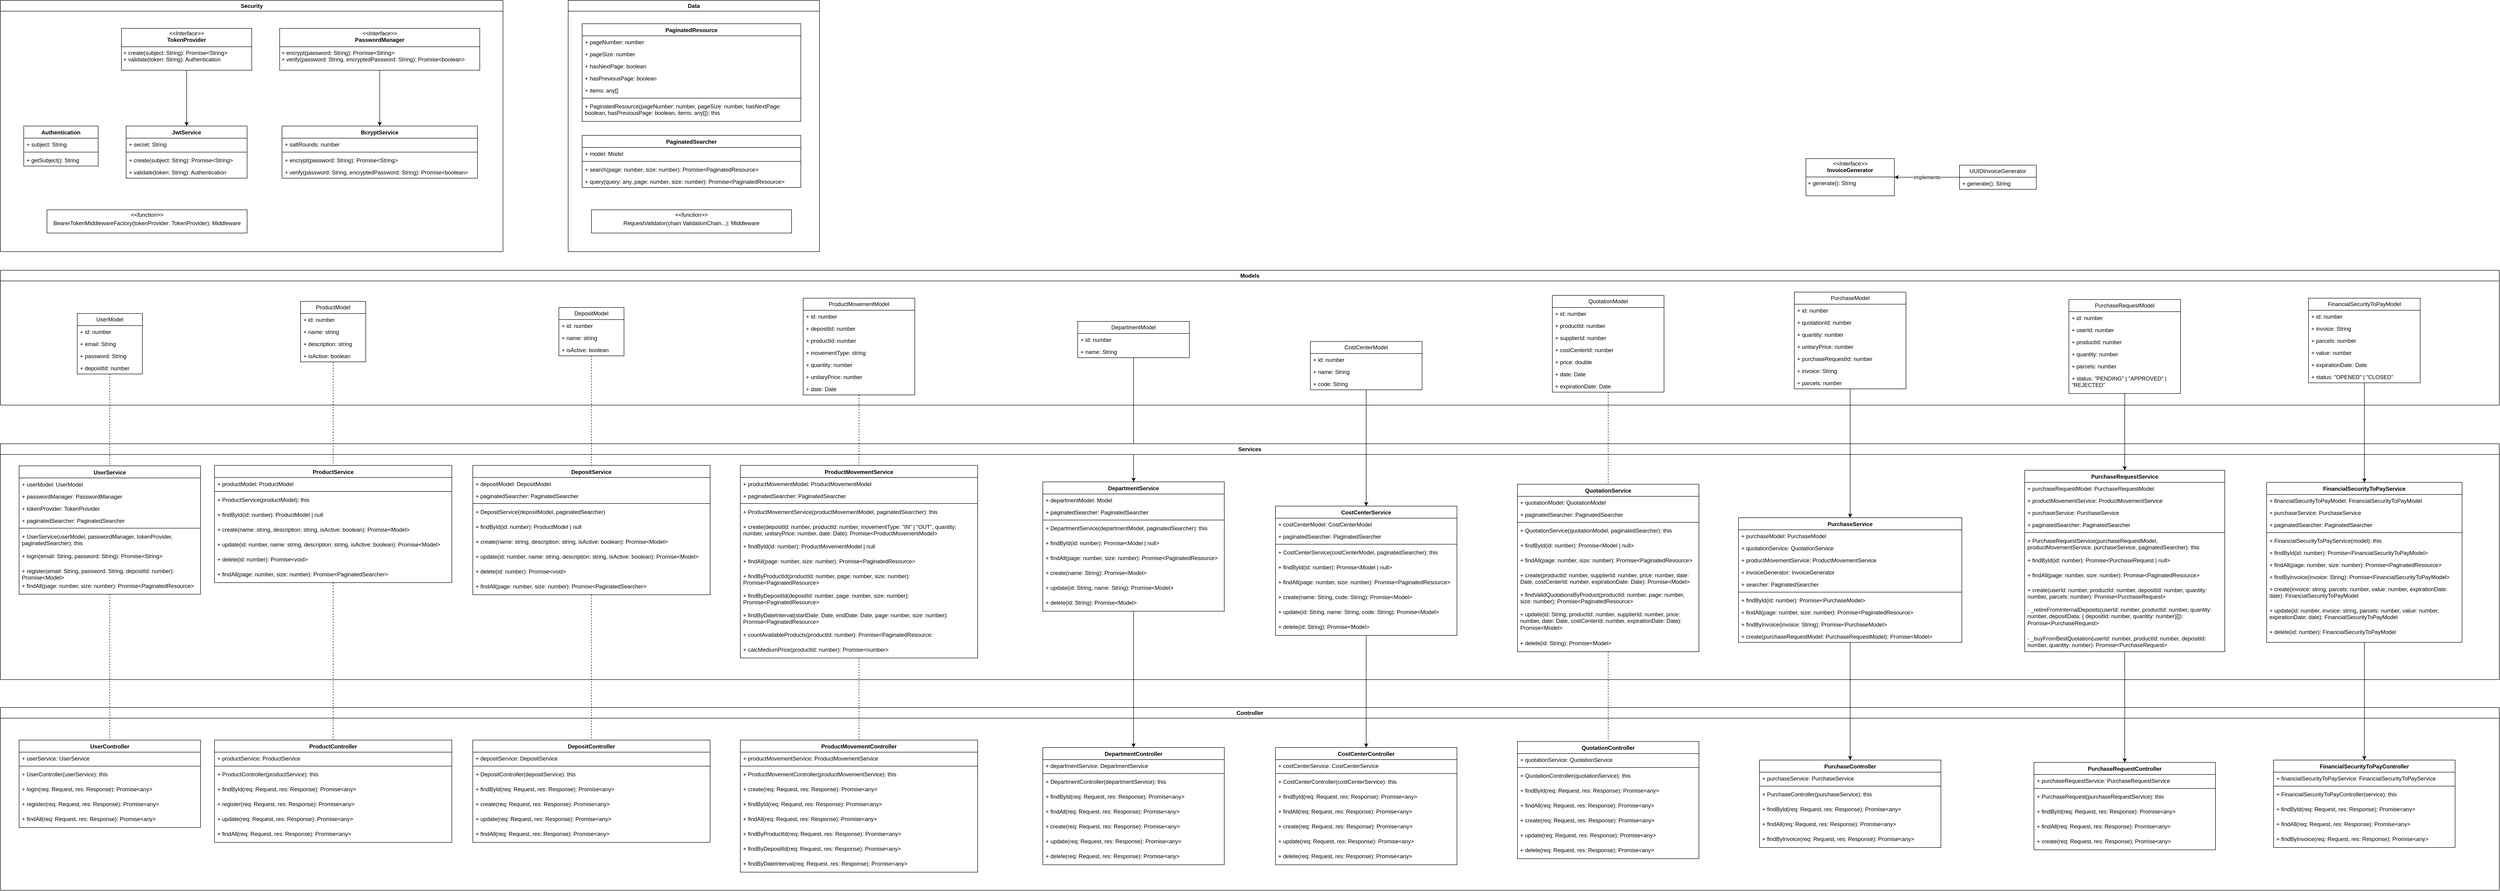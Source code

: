 <mxfile version="24.2.5" type="device">
  <diagram name="Class Diagram" id="CEjLjqArny11XoYz8Cn6">
    <mxGraphModel dx="733" dy="414" grid="1" gridSize="10" guides="1" tooltips="1" connect="1" arrows="1" fold="1" page="1" pageScale="1" pageWidth="850" pageHeight="1100" math="0" shadow="0">
      <root>
        <mxCell id="0" />
        <mxCell id="1" parent="0" />
        <mxCell id="fLMmhs6oxU9pIg5j37gX-44" value="" style="group" parent="1" vertex="1" connectable="0">
          <mxGeometry x="60" y="50" width="1080" height="540" as="geometry" />
        </mxCell>
        <mxCell id="fLMmhs6oxU9pIg5j37gX-5" value="Authentication" style="swimlane;fontStyle=1;align=center;verticalAlign=top;childLayout=stackLayout;horizontal=1;startSize=26;horizontalStack=0;resizeParent=1;resizeParentMax=0;resizeLast=0;collapsible=1;marginBottom=0;whiteSpace=wrap;html=1;" parent="fLMmhs6oxU9pIg5j37gX-44" vertex="1">
          <mxGeometry x="50" y="270" width="160" height="86" as="geometry" />
        </mxCell>
        <mxCell id="fLMmhs6oxU9pIg5j37gX-6" value="+ subject: String" style="text;strokeColor=none;fillColor=none;align=left;verticalAlign=top;spacingLeft=4;spacingRight=4;overflow=hidden;rotatable=0;points=[[0,0.5],[1,0.5]];portConstraint=eastwest;whiteSpace=wrap;html=1;" parent="fLMmhs6oxU9pIg5j37gX-5" vertex="1">
          <mxGeometry y="26" width="160" height="26" as="geometry" />
        </mxCell>
        <mxCell id="fLMmhs6oxU9pIg5j37gX-7" value="" style="line;strokeWidth=1;fillColor=none;align=left;verticalAlign=middle;spacingTop=-1;spacingLeft=3;spacingRight=3;rotatable=0;labelPosition=right;points=[];portConstraint=eastwest;strokeColor=inherit;" parent="fLMmhs6oxU9pIg5j37gX-5" vertex="1">
          <mxGeometry y="52" width="160" height="8" as="geometry" />
        </mxCell>
        <mxCell id="fLMmhs6oxU9pIg5j37gX-8" value="+ getSubject(): String" style="text;strokeColor=none;fillColor=none;align=left;verticalAlign=top;spacingLeft=4;spacingRight=4;overflow=hidden;rotatable=0;points=[[0,0.5],[1,0.5]];portConstraint=eastwest;whiteSpace=wrap;html=1;" parent="fLMmhs6oxU9pIg5j37gX-5" vertex="1">
          <mxGeometry y="60" width="160" height="26" as="geometry" />
        </mxCell>
        <mxCell id="fLMmhs6oxU9pIg5j37gX-19" style="edgeStyle=orthogonalEdgeStyle;rounded=0;orthogonalLoop=1;jettySize=auto;html=1;entryX=0.5;entryY=0;entryDx=0;entryDy=0;" parent="fLMmhs6oxU9pIg5j37gX-44" source="fLMmhs6oxU9pIg5j37gX-9" target="fLMmhs6oxU9pIg5j37gX-14" edge="1">
          <mxGeometry relative="1" as="geometry" />
        </mxCell>
        <mxCell id="fLMmhs6oxU9pIg5j37gX-9" value="&lt;p style=&quot;margin:0px;margin-top:4px;text-align:center;&quot;&gt;&lt;i&gt;&amp;lt;&amp;lt;Interface&amp;gt;&amp;gt;&lt;/i&gt;&lt;br&gt;&lt;b&gt;TokenProvider&lt;/b&gt;&lt;/p&gt;&lt;hr size=&quot;1&quot; style=&quot;border-style:solid;&quot;&gt;&lt;p style=&quot;margin:0px;margin-left:4px;&quot;&gt;+ create(subject: String): Promise&amp;lt;String&amp;gt;&lt;/p&gt;&lt;p style=&quot;margin:0px;margin-left:4px;&quot;&gt;+ validate(token: String): Authentication&lt;/p&gt;" style="verticalAlign=top;align=left;overflow=fill;html=1;whiteSpace=wrap;" parent="fLMmhs6oxU9pIg5j37gX-44" vertex="1">
          <mxGeometry x="260" y="60" width="280" height="90" as="geometry" />
        </mxCell>
        <mxCell id="fLMmhs6oxU9pIg5j37gX-14" value="JwtService" style="swimlane;fontStyle=1;align=center;verticalAlign=top;childLayout=stackLayout;horizontal=1;startSize=26;horizontalStack=0;resizeParent=1;resizeParentMax=0;resizeLast=0;collapsible=1;marginBottom=0;whiteSpace=wrap;html=1;" parent="fLMmhs6oxU9pIg5j37gX-44" vertex="1">
          <mxGeometry x="270" y="270" width="260" height="112" as="geometry" />
        </mxCell>
        <mxCell id="fLMmhs6oxU9pIg5j37gX-15" value="+ secret: String" style="text;strokeColor=none;fillColor=none;align=left;verticalAlign=top;spacingLeft=4;spacingRight=4;overflow=hidden;rotatable=0;points=[[0,0.5],[1,0.5]];portConstraint=eastwest;whiteSpace=wrap;html=1;" parent="fLMmhs6oxU9pIg5j37gX-14" vertex="1">
          <mxGeometry y="26" width="260" height="26" as="geometry" />
        </mxCell>
        <mxCell id="fLMmhs6oxU9pIg5j37gX-16" value="" style="line;strokeWidth=1;fillColor=none;align=left;verticalAlign=middle;spacingTop=-1;spacingLeft=3;spacingRight=3;rotatable=0;labelPosition=right;points=[];portConstraint=eastwest;strokeColor=inherit;" parent="fLMmhs6oxU9pIg5j37gX-14" vertex="1">
          <mxGeometry y="52" width="260" height="8" as="geometry" />
        </mxCell>
        <mxCell id="fLMmhs6oxU9pIg5j37gX-17" value="+ create(subject: String): Promise&amp;lt;String&amp;gt;" style="text;strokeColor=none;fillColor=none;align=left;verticalAlign=top;spacingLeft=4;spacingRight=4;overflow=hidden;rotatable=0;points=[[0,0.5],[1,0.5]];portConstraint=eastwest;whiteSpace=wrap;html=1;" parent="fLMmhs6oxU9pIg5j37gX-14" vertex="1">
          <mxGeometry y="60" width="260" height="26" as="geometry" />
        </mxCell>
        <mxCell id="fLMmhs6oxU9pIg5j37gX-18" value="+ validate(token: String): Authentication" style="text;strokeColor=none;fillColor=none;align=left;verticalAlign=top;spacingLeft=4;spacingRight=4;overflow=hidden;rotatable=0;points=[[0,0.5],[1,0.5]];portConstraint=eastwest;whiteSpace=wrap;html=1;" parent="fLMmhs6oxU9pIg5j37gX-14" vertex="1">
          <mxGeometry y="86" width="260" height="26" as="geometry" />
        </mxCell>
        <mxCell id="fLMmhs6oxU9pIg5j37gX-26" value="&lt;p style=&quot;margin:0px;margin-top:4px;text-align:center;&quot;&gt;&lt;i&gt;&amp;lt;&amp;lt;function&amp;gt;&amp;gt;&lt;/i&gt;&lt;/p&gt;&lt;p style=&quot;margin:0px;margin-top:4px;text-align:center;&quot;&gt;BearerTokenMiddlewareFactory(tokenProvider: TokenProvider): Middleware&lt;/p&gt;" style="verticalAlign=top;align=left;overflow=fill;html=1;whiteSpace=wrap;" parent="fLMmhs6oxU9pIg5j37gX-44" vertex="1">
          <mxGeometry x="100" y="450" width="430" height="50" as="geometry" />
        </mxCell>
        <mxCell id="fLMmhs6oxU9pIg5j37gX-34" style="edgeStyle=orthogonalEdgeStyle;rounded=0;orthogonalLoop=1;jettySize=auto;html=1;" parent="fLMmhs6oxU9pIg5j37gX-44" source="fLMmhs6oxU9pIg5j37gX-28" target="fLMmhs6oxU9pIg5j37gX-29" edge="1">
          <mxGeometry relative="1" as="geometry" />
        </mxCell>
        <mxCell id="fLMmhs6oxU9pIg5j37gX-28" value="&lt;p style=&quot;margin:0px;margin-top:4px;text-align:center;&quot;&gt;&lt;i&gt;&amp;lt;&amp;lt;Interface&amp;gt;&amp;gt;&lt;/i&gt;&lt;br&gt;&lt;b&gt;PasswordManager&lt;/b&gt;&lt;/p&gt;&lt;hr size=&quot;1&quot; style=&quot;border-style:solid;&quot;&gt;&lt;p style=&quot;margin:0px;margin-left:4px;&quot;&gt;+ encrypt(password: String): Promise&amp;lt;String&amp;gt;&lt;/p&gt;&lt;p style=&quot;margin:0px;margin-left:4px;&quot;&gt;+ verify(password: String, encryptedPassword: String): Promise&amp;lt;boolean&amp;gt;&lt;/p&gt;" style="verticalAlign=top;align=left;overflow=fill;html=1;whiteSpace=wrap;" parent="fLMmhs6oxU9pIg5j37gX-44" vertex="1">
          <mxGeometry x="600" y="60" width="430" height="90" as="geometry" />
        </mxCell>
        <mxCell id="fLMmhs6oxU9pIg5j37gX-29" value="BcryptService" style="swimlane;fontStyle=1;align=center;verticalAlign=top;childLayout=stackLayout;horizontal=1;startSize=26;horizontalStack=0;resizeParent=1;resizeParentMax=0;resizeLast=0;collapsible=1;marginBottom=0;whiteSpace=wrap;html=1;" parent="fLMmhs6oxU9pIg5j37gX-44" vertex="1">
          <mxGeometry x="605" y="270" width="420" height="112" as="geometry" />
        </mxCell>
        <mxCell id="fLMmhs6oxU9pIg5j37gX-30" value="+ saltRounds: number" style="text;strokeColor=none;fillColor=none;align=left;verticalAlign=top;spacingLeft=4;spacingRight=4;overflow=hidden;rotatable=0;points=[[0,0.5],[1,0.5]];portConstraint=eastwest;whiteSpace=wrap;html=1;" parent="fLMmhs6oxU9pIg5j37gX-29" vertex="1">
          <mxGeometry y="26" width="420" height="26" as="geometry" />
        </mxCell>
        <mxCell id="fLMmhs6oxU9pIg5j37gX-31" value="" style="line;strokeWidth=1;fillColor=none;align=left;verticalAlign=middle;spacingTop=-1;spacingLeft=3;spacingRight=3;rotatable=0;labelPosition=right;points=[];portConstraint=eastwest;strokeColor=inherit;" parent="fLMmhs6oxU9pIg5j37gX-29" vertex="1">
          <mxGeometry y="52" width="420" height="8" as="geometry" />
        </mxCell>
        <mxCell id="fLMmhs6oxU9pIg5j37gX-32" value="+ encrypt(password: String): Promise&amp;lt;String&amp;gt;" style="text;strokeColor=none;fillColor=none;align=left;verticalAlign=top;spacingLeft=4;spacingRight=4;overflow=hidden;rotatable=0;points=[[0,0.5],[1,0.5]];portConstraint=eastwest;whiteSpace=wrap;html=1;" parent="fLMmhs6oxU9pIg5j37gX-29" vertex="1">
          <mxGeometry y="60" width="420" height="26" as="geometry" />
        </mxCell>
        <mxCell id="fLMmhs6oxU9pIg5j37gX-33" value="+ verify(password: String, encryptedPassword: String): Promise&amp;lt;boolean&amp;gt;" style="text;strokeColor=none;fillColor=none;align=left;verticalAlign=top;spacingLeft=4;spacingRight=4;overflow=hidden;rotatable=0;points=[[0,0.5],[1,0.5]];portConstraint=eastwest;whiteSpace=wrap;html=1;" parent="fLMmhs6oxU9pIg5j37gX-29" vertex="1">
          <mxGeometry y="86" width="420" height="26" as="geometry" />
        </mxCell>
        <mxCell id="fLMmhs6oxU9pIg5j37gX-43" value="Security" style="swimlane;whiteSpace=wrap;html=1;" parent="fLMmhs6oxU9pIg5j37gX-44" vertex="1">
          <mxGeometry width="1080" height="540" as="geometry" />
        </mxCell>
        <mxCell id="fLMmhs6oxU9pIg5j37gX-88" value="Data" style="swimlane;whiteSpace=wrap;html=1;" parent="1" vertex="1">
          <mxGeometry x="1280" y="50" width="540" height="540" as="geometry" />
        </mxCell>
        <mxCell id="fLMmhs6oxU9pIg5j37gX-45" value="PaginatedResource" style="swimlane;fontStyle=1;align=center;verticalAlign=top;childLayout=stackLayout;horizontal=1;startSize=26;horizontalStack=0;resizeParent=1;resizeParentMax=0;resizeLast=0;collapsible=1;marginBottom=0;whiteSpace=wrap;html=1;" parent="fLMmhs6oxU9pIg5j37gX-88" vertex="1">
          <mxGeometry x="30" y="50" width="470" height="210" as="geometry" />
        </mxCell>
        <mxCell id="fLMmhs6oxU9pIg5j37gX-46" value="+ pageNumber: number" style="text;strokeColor=none;fillColor=none;align=left;verticalAlign=top;spacingLeft=4;spacingRight=4;overflow=hidden;rotatable=0;points=[[0,0.5],[1,0.5]];portConstraint=eastwest;whiteSpace=wrap;html=1;" parent="fLMmhs6oxU9pIg5j37gX-45" vertex="1">
          <mxGeometry y="26" width="470" height="26" as="geometry" />
        </mxCell>
        <mxCell id="fLMmhs6oxU9pIg5j37gX-50" value="+ pageSize: number" style="text;strokeColor=none;fillColor=none;align=left;verticalAlign=top;spacingLeft=4;spacingRight=4;overflow=hidden;rotatable=0;points=[[0,0.5],[1,0.5]];portConstraint=eastwest;whiteSpace=wrap;html=1;" parent="fLMmhs6oxU9pIg5j37gX-45" vertex="1">
          <mxGeometry y="52" width="470" height="26" as="geometry" />
        </mxCell>
        <mxCell id="fLMmhs6oxU9pIg5j37gX-51" value="+ hasNextPage: boolean" style="text;strokeColor=none;fillColor=none;align=left;verticalAlign=top;spacingLeft=4;spacingRight=4;overflow=hidden;rotatable=0;points=[[0,0.5],[1,0.5]];portConstraint=eastwest;whiteSpace=wrap;html=1;" parent="fLMmhs6oxU9pIg5j37gX-45" vertex="1">
          <mxGeometry y="78" width="470" height="26" as="geometry" />
        </mxCell>
        <mxCell id="fLMmhs6oxU9pIg5j37gX-52" value="+ hasPreviousPage: boolean" style="text;strokeColor=none;fillColor=none;align=left;verticalAlign=top;spacingLeft=4;spacingRight=4;overflow=hidden;rotatable=0;points=[[0,0.5],[1,0.5]];portConstraint=eastwest;whiteSpace=wrap;html=1;" parent="fLMmhs6oxU9pIg5j37gX-45" vertex="1">
          <mxGeometry y="104" width="470" height="26" as="geometry" />
        </mxCell>
        <mxCell id="fLMmhs6oxU9pIg5j37gX-53" value="+ items: any[]" style="text;strokeColor=none;fillColor=none;align=left;verticalAlign=top;spacingLeft=4;spacingRight=4;overflow=hidden;rotatable=0;points=[[0,0.5],[1,0.5]];portConstraint=eastwest;whiteSpace=wrap;html=1;" parent="fLMmhs6oxU9pIg5j37gX-45" vertex="1">
          <mxGeometry y="130" width="470" height="26" as="geometry" />
        </mxCell>
        <mxCell id="fLMmhs6oxU9pIg5j37gX-47" value="" style="line;strokeWidth=1;fillColor=none;align=left;verticalAlign=middle;spacingTop=-1;spacingLeft=3;spacingRight=3;rotatable=0;labelPosition=right;points=[];portConstraint=eastwest;strokeColor=inherit;" parent="fLMmhs6oxU9pIg5j37gX-45" vertex="1">
          <mxGeometry y="156" width="470" height="8" as="geometry" />
        </mxCell>
        <mxCell id="fLMmhs6oxU9pIg5j37gX-48" value="+ PaginatedResource(pageNumber: number, pageSize: number, hasNextPage: boolean, hasPreviousPage: boolean, items: any[]): this" style="text;strokeColor=none;fillColor=none;align=left;verticalAlign=top;spacingLeft=4;spacingRight=4;overflow=hidden;rotatable=0;points=[[0,0.5],[1,0.5]];portConstraint=eastwest;whiteSpace=wrap;html=1;" parent="fLMmhs6oxU9pIg5j37gX-45" vertex="1">
          <mxGeometry y="164" width="470" height="46" as="geometry" />
        </mxCell>
        <mxCell id="fLMmhs6oxU9pIg5j37gX-83" value="PaginatedSearcher" style="swimlane;fontStyle=1;align=center;verticalAlign=top;childLayout=stackLayout;horizontal=1;startSize=26;horizontalStack=0;resizeParent=1;resizeParentMax=0;resizeLast=0;collapsible=1;marginBottom=0;whiteSpace=wrap;html=1;" parent="fLMmhs6oxU9pIg5j37gX-88" vertex="1">
          <mxGeometry x="30" y="290" width="470" height="112" as="geometry" />
        </mxCell>
        <mxCell id="fLMmhs6oxU9pIg5j37gX-84" value="+ model: Model" style="text;strokeColor=none;fillColor=none;align=left;verticalAlign=top;spacingLeft=4;spacingRight=4;overflow=hidden;rotatable=0;points=[[0,0.5],[1,0.5]];portConstraint=eastwest;whiteSpace=wrap;html=1;" parent="fLMmhs6oxU9pIg5j37gX-83" vertex="1">
          <mxGeometry y="26" width="470" height="26" as="geometry" />
        </mxCell>
        <mxCell id="fLMmhs6oxU9pIg5j37gX-85" value="" style="line;strokeWidth=1;fillColor=none;align=left;verticalAlign=middle;spacingTop=-1;spacingLeft=3;spacingRight=3;rotatable=0;labelPosition=right;points=[];portConstraint=eastwest;strokeColor=inherit;" parent="fLMmhs6oxU9pIg5j37gX-83" vertex="1">
          <mxGeometry y="52" width="470" height="8" as="geometry" />
        </mxCell>
        <mxCell id="fLMmhs6oxU9pIg5j37gX-86" value="+ search(page: number, size: number): Promise&amp;lt;PaginatedResource&amp;gt;" style="text;strokeColor=none;fillColor=none;align=left;verticalAlign=top;spacingLeft=4;spacingRight=4;overflow=hidden;rotatable=0;points=[[0,0.5],[1,0.5]];portConstraint=eastwest;whiteSpace=wrap;html=1;" parent="fLMmhs6oxU9pIg5j37gX-83" vertex="1">
          <mxGeometry y="60" width="470" height="26" as="geometry" />
        </mxCell>
        <mxCell id="fLMmhs6oxU9pIg5j37gX-87" value="+ query(query: any, page: number, size: number): Promise&amp;lt;PaginatedResource&amp;gt;" style="text;strokeColor=none;fillColor=none;align=left;verticalAlign=top;spacingLeft=4;spacingRight=4;overflow=hidden;rotatable=0;points=[[0,0.5],[1,0.5]];portConstraint=eastwest;whiteSpace=wrap;html=1;" parent="fLMmhs6oxU9pIg5j37gX-83" vertex="1">
          <mxGeometry y="86" width="470" height="26" as="geometry" />
        </mxCell>
        <mxCell id="fLMmhs6oxU9pIg5j37gX-89" value="&lt;p style=&quot;margin:0px;margin-top:4px;text-align:center;&quot;&gt;&lt;i&gt;&amp;lt;&amp;lt;function&amp;gt;&amp;gt;&lt;/i&gt;&lt;/p&gt;&lt;p style=&quot;margin:0px;margin-top:4px;text-align:center;&quot;&gt;RequestValidator(chain ValidationChain...): Middleware&lt;/p&gt;" style="verticalAlign=top;align=left;overflow=fill;html=1;whiteSpace=wrap;" parent="fLMmhs6oxU9pIg5j37gX-88" vertex="1">
          <mxGeometry x="50" y="450" width="430" height="50" as="geometry" />
        </mxCell>
        <mxCell id="fLMmhs6oxU9pIg5j37gX-100" value="Models" style="swimlane;whiteSpace=wrap;html=1;" parent="1" vertex="1">
          <mxGeometry x="60" y="630" width="5370" height="290" as="geometry" />
        </mxCell>
        <mxCell id="fLMmhs6oxU9pIg5j37gX-101" value="UserModel" style="swimlane;fontStyle=0;childLayout=stackLayout;horizontal=1;startSize=26;fillColor=none;horizontalStack=0;resizeParent=1;resizeParentMax=0;resizeLast=0;collapsible=1;marginBottom=0;whiteSpace=wrap;html=1;" parent="fLMmhs6oxU9pIg5j37gX-100" vertex="1">
          <mxGeometry x="165" y="93" width="140" height="130" as="geometry" />
        </mxCell>
        <mxCell id="fLMmhs6oxU9pIg5j37gX-102" value="+ id: number" style="text;strokeColor=none;fillColor=none;align=left;verticalAlign=top;spacingLeft=4;spacingRight=4;overflow=hidden;rotatable=0;points=[[0,0.5],[1,0.5]];portConstraint=eastwest;whiteSpace=wrap;html=1;" parent="fLMmhs6oxU9pIg5j37gX-101" vertex="1">
          <mxGeometry y="26" width="140" height="26" as="geometry" />
        </mxCell>
        <mxCell id="fLMmhs6oxU9pIg5j37gX-103" value="+ email: String" style="text;strokeColor=none;fillColor=none;align=left;verticalAlign=top;spacingLeft=4;spacingRight=4;overflow=hidden;rotatable=0;points=[[0,0.5],[1,0.5]];portConstraint=eastwest;whiteSpace=wrap;html=1;" parent="fLMmhs6oxU9pIg5j37gX-101" vertex="1">
          <mxGeometry y="52" width="140" height="26" as="geometry" />
        </mxCell>
        <mxCell id="fLMmhs6oxU9pIg5j37gX-104" value="+ password: String" style="text;strokeColor=none;fillColor=none;align=left;verticalAlign=top;spacingLeft=4;spacingRight=4;overflow=hidden;rotatable=0;points=[[0,0.5],[1,0.5]];portConstraint=eastwest;whiteSpace=wrap;html=1;" parent="fLMmhs6oxU9pIg5j37gX-101" vertex="1">
          <mxGeometry y="78" width="140" height="26" as="geometry" />
        </mxCell>
        <mxCell id="VpDtDvV46lMGRpjxMcqZ-9" value="+ depositId: number" style="text;strokeColor=none;fillColor=none;align=left;verticalAlign=top;spacingLeft=4;spacingRight=4;overflow=hidden;rotatable=0;points=[[0,0.5],[1,0.5]];portConstraint=eastwest;whiteSpace=wrap;html=1;" parent="fLMmhs6oxU9pIg5j37gX-101" vertex="1">
          <mxGeometry y="104" width="140" height="26" as="geometry" />
        </mxCell>
        <mxCell id="fLMmhs6oxU9pIg5j37gX-122" value="ProductModel" style="swimlane;fontStyle=0;childLayout=stackLayout;horizontal=1;startSize=26;fillColor=none;horizontalStack=0;resizeParent=1;resizeParentMax=0;resizeLast=0;collapsible=1;marginBottom=0;whiteSpace=wrap;html=1;" parent="fLMmhs6oxU9pIg5j37gX-100" vertex="1">
          <mxGeometry x="645" y="67" width="140" height="130" as="geometry" />
        </mxCell>
        <mxCell id="fLMmhs6oxU9pIg5j37gX-123" value="+ id: number" style="text;strokeColor=none;fillColor=none;align=left;verticalAlign=top;spacingLeft=4;spacingRight=4;overflow=hidden;rotatable=0;points=[[0,0.5],[1,0.5]];portConstraint=eastwest;whiteSpace=wrap;html=1;" parent="fLMmhs6oxU9pIg5j37gX-122" vertex="1">
          <mxGeometry y="26" width="140" height="26" as="geometry" />
        </mxCell>
        <mxCell id="fLMmhs6oxU9pIg5j37gX-124" value="+ name: string" style="text;strokeColor=none;fillColor=none;align=left;verticalAlign=top;spacingLeft=4;spacingRight=4;overflow=hidden;rotatable=0;points=[[0,0.5],[1,0.5]];portConstraint=eastwest;whiteSpace=wrap;html=1;" parent="fLMmhs6oxU9pIg5j37gX-122" vertex="1">
          <mxGeometry y="52" width="140" height="26" as="geometry" />
        </mxCell>
        <mxCell id="fLMmhs6oxU9pIg5j37gX-125" value="+ description: string" style="text;strokeColor=none;fillColor=none;align=left;verticalAlign=top;spacingLeft=4;spacingRight=4;overflow=hidden;rotatable=0;points=[[0,0.5],[1,0.5]];portConstraint=eastwest;whiteSpace=wrap;html=1;" parent="fLMmhs6oxU9pIg5j37gX-122" vertex="1">
          <mxGeometry y="78" width="140" height="26" as="geometry" />
        </mxCell>
        <mxCell id="fLMmhs6oxU9pIg5j37gX-126" value="+ isActive: boolean" style="text;strokeColor=none;fillColor=none;align=left;verticalAlign=top;spacingLeft=4;spacingRight=4;overflow=hidden;rotatable=0;points=[[0,0.5],[1,0.5]];portConstraint=eastwest;whiteSpace=wrap;html=1;" parent="fLMmhs6oxU9pIg5j37gX-122" vertex="1">
          <mxGeometry y="104" width="140" height="26" as="geometry" />
        </mxCell>
        <mxCell id="fLMmhs6oxU9pIg5j37gX-157" value="DepositModel" style="swimlane;fontStyle=0;childLayout=stackLayout;horizontal=1;startSize=26;fillColor=none;horizontalStack=0;resizeParent=1;resizeParentMax=0;resizeLast=0;collapsible=1;marginBottom=0;whiteSpace=wrap;html=1;" parent="fLMmhs6oxU9pIg5j37gX-100" vertex="1">
          <mxGeometry x="1200" y="80" width="140" height="104" as="geometry" />
        </mxCell>
        <mxCell id="fLMmhs6oxU9pIg5j37gX-158" value="+ id: number" style="text;strokeColor=none;fillColor=none;align=left;verticalAlign=top;spacingLeft=4;spacingRight=4;overflow=hidden;rotatable=0;points=[[0,0.5],[1,0.5]];portConstraint=eastwest;whiteSpace=wrap;html=1;" parent="fLMmhs6oxU9pIg5j37gX-157" vertex="1">
          <mxGeometry y="26" width="140" height="26" as="geometry" />
        </mxCell>
        <mxCell id="fLMmhs6oxU9pIg5j37gX-159" value="+ name: string" style="text;strokeColor=none;fillColor=none;align=left;verticalAlign=top;spacingLeft=4;spacingRight=4;overflow=hidden;rotatable=0;points=[[0,0.5],[1,0.5]];portConstraint=eastwest;whiteSpace=wrap;html=1;" parent="fLMmhs6oxU9pIg5j37gX-157" vertex="1">
          <mxGeometry y="52" width="140" height="26" as="geometry" />
        </mxCell>
        <mxCell id="fLMmhs6oxU9pIg5j37gX-161" value="+ isActive: boolean" style="text;strokeColor=none;fillColor=none;align=left;verticalAlign=top;spacingLeft=4;spacingRight=4;overflow=hidden;rotatable=0;points=[[0,0.5],[1,0.5]];portConstraint=eastwest;whiteSpace=wrap;html=1;" parent="fLMmhs6oxU9pIg5j37gX-157" vertex="1">
          <mxGeometry y="78" width="140" height="26" as="geometry" />
        </mxCell>
        <mxCell id="fLMmhs6oxU9pIg5j37gX-195" value="ProductMovementModel" style="swimlane;fontStyle=0;childLayout=stackLayout;horizontal=1;startSize=26;fillColor=none;horizontalStack=0;resizeParent=1;resizeParentMax=0;resizeLast=0;collapsible=1;marginBottom=0;whiteSpace=wrap;html=1;" parent="fLMmhs6oxU9pIg5j37gX-100" vertex="1">
          <mxGeometry x="1725" y="60" width="240" height="208" as="geometry" />
        </mxCell>
        <mxCell id="fLMmhs6oxU9pIg5j37gX-196" value="+ id: number" style="text;strokeColor=none;fillColor=none;align=left;verticalAlign=top;spacingLeft=4;spacingRight=4;overflow=hidden;rotatable=0;points=[[0,0.5],[1,0.5]];portConstraint=eastwest;whiteSpace=wrap;html=1;" parent="fLMmhs6oxU9pIg5j37gX-195" vertex="1">
          <mxGeometry y="26" width="240" height="26" as="geometry" />
        </mxCell>
        <mxCell id="fLMmhs6oxU9pIg5j37gX-197" value="+ depositId: number" style="text;strokeColor=none;fillColor=none;align=left;verticalAlign=top;spacingLeft=4;spacingRight=4;overflow=hidden;rotatable=0;points=[[0,0.5],[1,0.5]];portConstraint=eastwest;whiteSpace=wrap;html=1;" parent="fLMmhs6oxU9pIg5j37gX-195" vertex="1">
          <mxGeometry y="52" width="240" height="26" as="geometry" />
        </mxCell>
        <mxCell id="fLMmhs6oxU9pIg5j37gX-198" value="+ productId: number" style="text;strokeColor=none;fillColor=none;align=left;verticalAlign=top;spacingLeft=4;spacingRight=4;overflow=hidden;rotatable=0;points=[[0,0.5],[1,0.5]];portConstraint=eastwest;whiteSpace=wrap;html=1;" parent="fLMmhs6oxU9pIg5j37gX-195" vertex="1">
          <mxGeometry y="78" width="240" height="26" as="geometry" />
        </mxCell>
        <mxCell id="fLMmhs6oxU9pIg5j37gX-199" value="+ movementType: string" style="text;strokeColor=none;fillColor=none;align=left;verticalAlign=top;spacingLeft=4;spacingRight=4;overflow=hidden;rotatable=0;points=[[0,0.5],[1,0.5]];portConstraint=eastwest;whiteSpace=wrap;html=1;" parent="fLMmhs6oxU9pIg5j37gX-195" vertex="1">
          <mxGeometry y="104" width="240" height="26" as="geometry" />
        </mxCell>
        <mxCell id="fLMmhs6oxU9pIg5j37gX-200" value="+ quantity: number" style="text;strokeColor=none;fillColor=none;align=left;verticalAlign=top;spacingLeft=4;spacingRight=4;overflow=hidden;rotatable=0;points=[[0,0.5],[1,0.5]];portConstraint=eastwest;whiteSpace=wrap;html=1;" parent="fLMmhs6oxU9pIg5j37gX-195" vertex="1">
          <mxGeometry y="130" width="240" height="26" as="geometry" />
        </mxCell>
        <mxCell id="fLMmhs6oxU9pIg5j37gX-201" value="+ unitaryPrice: number" style="text;strokeColor=none;fillColor=none;align=left;verticalAlign=top;spacingLeft=4;spacingRight=4;overflow=hidden;rotatable=0;points=[[0,0.5],[1,0.5]];portConstraint=eastwest;whiteSpace=wrap;html=1;" parent="fLMmhs6oxU9pIg5j37gX-195" vertex="1">
          <mxGeometry y="156" width="240" height="26" as="geometry" />
        </mxCell>
        <mxCell id="fLMmhs6oxU9pIg5j37gX-202" value="+ date: Date" style="text;strokeColor=none;fillColor=none;align=left;verticalAlign=top;spacingLeft=4;spacingRight=4;overflow=hidden;rotatable=0;points=[[0,0.5],[1,0.5]];portConstraint=eastwest;whiteSpace=wrap;html=1;" parent="fLMmhs6oxU9pIg5j37gX-195" vertex="1">
          <mxGeometry y="182" width="240" height="26" as="geometry" />
        </mxCell>
        <mxCell id="VpDtDvV46lMGRpjxMcqZ-10" value="DepartmentService" style="swimlane;fontStyle=1;align=center;verticalAlign=top;childLayout=stackLayout;horizontal=1;startSize=26;horizontalStack=0;resizeParent=1;resizeParentMax=0;resizeLast=0;collapsible=1;marginBottom=0;whiteSpace=wrap;html=1;" parent="fLMmhs6oxU9pIg5j37gX-100" vertex="1">
          <mxGeometry x="2240" y="455" width="390" height="278" as="geometry" />
        </mxCell>
        <mxCell id="VpDtDvV46lMGRpjxMcqZ-11" value="+ departmentModel: Model" style="text;strokeColor=none;fillColor=none;align=left;verticalAlign=top;spacingLeft=4;spacingRight=4;overflow=hidden;rotatable=0;points=[[0,0.5],[1,0.5]];portConstraint=eastwest;whiteSpace=wrap;html=1;" parent="VpDtDvV46lMGRpjxMcqZ-10" vertex="1">
          <mxGeometry y="26" width="390" height="26" as="geometry" />
        </mxCell>
        <mxCell id="VpDtDvV46lMGRpjxMcqZ-14" value="+ paginatedSearcher: PaginatedSearcher" style="text;strokeColor=none;fillColor=none;align=left;verticalAlign=top;spacingLeft=4;spacingRight=4;overflow=hidden;rotatable=0;points=[[0,0.5],[1,0.5]];portConstraint=eastwest;whiteSpace=wrap;html=1;" parent="VpDtDvV46lMGRpjxMcqZ-10" vertex="1">
          <mxGeometry y="52" width="390" height="26" as="geometry" />
        </mxCell>
        <mxCell id="VpDtDvV46lMGRpjxMcqZ-15" value="" style="line;strokeWidth=1;fillColor=none;align=left;verticalAlign=middle;spacingTop=-1;spacingLeft=3;spacingRight=3;rotatable=0;labelPosition=right;points=[];portConstraint=eastwest;strokeColor=inherit;" parent="VpDtDvV46lMGRpjxMcqZ-10" vertex="1">
          <mxGeometry y="78" width="390" height="8" as="geometry" />
        </mxCell>
        <mxCell id="VpDtDvV46lMGRpjxMcqZ-16" value="+ DepartmentService(departmentModel, paginatedSearcher): this" style="text;strokeColor=none;fillColor=none;align=left;verticalAlign=top;spacingLeft=4;spacingRight=4;overflow=hidden;rotatable=0;points=[[0,0.5],[1,0.5]];portConstraint=eastwest;whiteSpace=wrap;html=1;" parent="VpDtDvV46lMGRpjxMcqZ-10" vertex="1">
          <mxGeometry y="86" width="390" height="32" as="geometry" />
        </mxCell>
        <mxCell id="VpDtDvV46lMGRpjxMcqZ-17" value="+ findById(id: number): Promise&amp;lt;Model | null&amp;gt;" style="text;strokeColor=none;fillColor=none;align=left;verticalAlign=top;spacingLeft=4;spacingRight=4;overflow=hidden;rotatable=0;points=[[0,0.5],[1,0.5]];portConstraint=eastwest;whiteSpace=wrap;html=1;" parent="VpDtDvV46lMGRpjxMcqZ-10" vertex="1">
          <mxGeometry y="118" width="390" height="32" as="geometry" />
        </mxCell>
        <mxCell id="VpDtDvV46lMGRpjxMcqZ-19" value="+ findAll(page: number, size: number): Promise&amp;lt;PaginatedResource&amp;gt;" style="text;strokeColor=none;fillColor=none;align=left;verticalAlign=top;spacingLeft=4;spacingRight=4;overflow=hidden;rotatable=0;points=[[0,0.5],[1,0.5]];portConstraint=eastwest;whiteSpace=wrap;html=1;" parent="VpDtDvV46lMGRpjxMcqZ-10" vertex="1">
          <mxGeometry y="150" width="390" height="32" as="geometry" />
        </mxCell>
        <mxCell id="VpDtDvV46lMGRpjxMcqZ-20" value="+ create(name: String): Promise&amp;lt;Model&amp;gt;" style="text;strokeColor=none;fillColor=none;align=left;verticalAlign=top;spacingLeft=4;spacingRight=4;overflow=hidden;rotatable=0;points=[[0,0.5],[1,0.5]];portConstraint=eastwest;whiteSpace=wrap;html=1;" parent="VpDtDvV46lMGRpjxMcqZ-10" vertex="1">
          <mxGeometry y="182" width="390" height="32" as="geometry" />
        </mxCell>
        <mxCell id="VpDtDvV46lMGRpjxMcqZ-21" value="+ update(id: String, name: String): Promise&amp;lt;Model&amp;gt;" style="text;strokeColor=none;fillColor=none;align=left;verticalAlign=top;spacingLeft=4;spacingRight=4;overflow=hidden;rotatable=0;points=[[0,0.5],[1,0.5]];portConstraint=eastwest;whiteSpace=wrap;html=1;" parent="VpDtDvV46lMGRpjxMcqZ-10" vertex="1">
          <mxGeometry y="214" width="390" height="32" as="geometry" />
        </mxCell>
        <mxCell id="VpDtDvV46lMGRpjxMcqZ-22" value="+ delete(id: String): Promise&amp;lt;Model&amp;gt;" style="text;strokeColor=none;fillColor=none;align=left;verticalAlign=top;spacingLeft=4;spacingRight=4;overflow=hidden;rotatable=0;points=[[0,0.5],[1,0.5]];portConstraint=eastwest;whiteSpace=wrap;html=1;" parent="VpDtDvV46lMGRpjxMcqZ-10" vertex="1">
          <mxGeometry y="246" width="390" height="32" as="geometry" />
        </mxCell>
        <mxCell id="VpDtDvV46lMGRpjxMcqZ-43" style="edgeStyle=orthogonalEdgeStyle;rounded=0;orthogonalLoop=1;jettySize=auto;html=1;" parent="fLMmhs6oxU9pIg5j37gX-100" source="VpDtDvV46lMGRpjxMcqZ-1" target="VpDtDvV46lMGRpjxMcqZ-10" edge="1">
          <mxGeometry relative="1" as="geometry" />
        </mxCell>
        <mxCell id="VpDtDvV46lMGRpjxMcqZ-1" value="DepartmentModel" style="swimlane;fontStyle=0;childLayout=stackLayout;horizontal=1;startSize=26;fillColor=none;horizontalStack=0;resizeParent=1;resizeParentMax=0;resizeLast=0;collapsible=1;marginBottom=0;whiteSpace=wrap;html=1;" parent="fLMmhs6oxU9pIg5j37gX-100" vertex="1">
          <mxGeometry x="2315" y="110" width="240" height="78" as="geometry" />
        </mxCell>
        <mxCell id="VpDtDvV46lMGRpjxMcqZ-2" value="+ id: number" style="text;strokeColor=none;fillColor=none;align=left;verticalAlign=top;spacingLeft=4;spacingRight=4;overflow=hidden;rotatable=0;points=[[0,0.5],[1,0.5]];portConstraint=eastwest;whiteSpace=wrap;html=1;" parent="VpDtDvV46lMGRpjxMcqZ-1" vertex="1">
          <mxGeometry y="26" width="240" height="26" as="geometry" />
        </mxCell>
        <mxCell id="VpDtDvV46lMGRpjxMcqZ-3" value="+ name: String" style="text;strokeColor=none;fillColor=none;align=left;verticalAlign=top;spacingLeft=4;spacingRight=4;overflow=hidden;rotatable=0;points=[[0,0.5],[1,0.5]];portConstraint=eastwest;whiteSpace=wrap;html=1;" parent="VpDtDvV46lMGRpjxMcqZ-1" vertex="1">
          <mxGeometry y="52" width="240" height="26" as="geometry" />
        </mxCell>
        <mxCell id="VpDtDvV46lMGRpjxMcqZ-70" value="QuotationModel" style="swimlane;fontStyle=0;childLayout=stackLayout;horizontal=1;startSize=26;fillColor=none;horizontalStack=0;resizeParent=1;resizeParentMax=0;resizeLast=0;collapsible=1;marginBottom=0;whiteSpace=wrap;html=1;" parent="fLMmhs6oxU9pIg5j37gX-100" vertex="1">
          <mxGeometry x="3335" y="54" width="240" height="208" as="geometry" />
        </mxCell>
        <mxCell id="VpDtDvV46lMGRpjxMcqZ-71" value="+ id: number" style="text;strokeColor=none;fillColor=none;align=left;verticalAlign=top;spacingLeft=4;spacingRight=4;overflow=hidden;rotatable=0;points=[[0,0.5],[1,0.5]];portConstraint=eastwest;whiteSpace=wrap;html=1;" parent="VpDtDvV46lMGRpjxMcqZ-70" vertex="1">
          <mxGeometry y="26" width="240" height="26" as="geometry" />
        </mxCell>
        <mxCell id="VpDtDvV46lMGRpjxMcqZ-72" value="+ productId: number" style="text;strokeColor=none;fillColor=none;align=left;verticalAlign=top;spacingLeft=4;spacingRight=4;overflow=hidden;rotatable=0;points=[[0,0.5],[1,0.5]];portConstraint=eastwest;whiteSpace=wrap;html=1;" parent="VpDtDvV46lMGRpjxMcqZ-70" vertex="1">
          <mxGeometry y="52" width="240" height="26" as="geometry" />
        </mxCell>
        <mxCell id="VpDtDvV46lMGRpjxMcqZ-73" value="+ supplierId: number" style="text;strokeColor=none;fillColor=none;align=left;verticalAlign=top;spacingLeft=4;spacingRight=4;overflow=hidden;rotatable=0;points=[[0,0.5],[1,0.5]];portConstraint=eastwest;whiteSpace=wrap;html=1;" parent="VpDtDvV46lMGRpjxMcqZ-70" vertex="1">
          <mxGeometry y="78" width="240" height="26" as="geometry" />
        </mxCell>
        <mxCell id="VpDtDvV46lMGRpjxMcqZ-76" value="+ costCenterId: number" style="text;strokeColor=none;fillColor=none;align=left;verticalAlign=top;spacingLeft=4;spacingRight=4;overflow=hidden;rotatable=0;points=[[0,0.5],[1,0.5]];portConstraint=eastwest;whiteSpace=wrap;html=1;" parent="VpDtDvV46lMGRpjxMcqZ-70" vertex="1">
          <mxGeometry y="104" width="240" height="26" as="geometry" />
        </mxCell>
        <mxCell id="VpDtDvV46lMGRpjxMcqZ-74" value="+ price: double" style="text;strokeColor=none;fillColor=none;align=left;verticalAlign=top;spacingLeft=4;spacingRight=4;overflow=hidden;rotatable=0;points=[[0,0.5],[1,0.5]];portConstraint=eastwest;whiteSpace=wrap;html=1;" parent="VpDtDvV46lMGRpjxMcqZ-70" vertex="1">
          <mxGeometry y="130" width="240" height="26" as="geometry" />
        </mxCell>
        <mxCell id="VpDtDvV46lMGRpjxMcqZ-75" value="+ date: Date" style="text;strokeColor=none;fillColor=none;align=left;verticalAlign=top;spacingLeft=4;spacingRight=4;overflow=hidden;rotatable=0;points=[[0,0.5],[1,0.5]];portConstraint=eastwest;whiteSpace=wrap;html=1;" parent="VpDtDvV46lMGRpjxMcqZ-70" vertex="1">
          <mxGeometry y="156" width="240" height="26" as="geometry" />
        </mxCell>
        <mxCell id="VpDtDvV46lMGRpjxMcqZ-77" value="+ expirationDate: Date" style="text;strokeColor=none;fillColor=none;align=left;verticalAlign=top;spacingLeft=4;spacingRight=4;overflow=hidden;rotatable=0;points=[[0,0.5],[1,0.5]];portConstraint=eastwest;whiteSpace=wrap;html=1;" parent="VpDtDvV46lMGRpjxMcqZ-70" vertex="1">
          <mxGeometry y="182" width="240" height="26" as="geometry" />
        </mxCell>
        <mxCell id="VpDtDvV46lMGRpjxMcqZ-100" value="PurchaseModel" style="swimlane;fontStyle=0;childLayout=stackLayout;horizontal=1;startSize=26;fillColor=none;horizontalStack=0;resizeParent=1;resizeParentMax=0;resizeLast=0;collapsible=1;marginBottom=0;whiteSpace=wrap;html=1;" parent="fLMmhs6oxU9pIg5j37gX-100" vertex="1">
          <mxGeometry x="3855" y="47" width="240" height="208" as="geometry" />
        </mxCell>
        <mxCell id="VpDtDvV46lMGRpjxMcqZ-101" value="+ id: number" style="text;strokeColor=none;fillColor=none;align=left;verticalAlign=top;spacingLeft=4;spacingRight=4;overflow=hidden;rotatable=0;points=[[0,0.5],[1,0.5]];portConstraint=eastwest;whiteSpace=wrap;html=1;" parent="VpDtDvV46lMGRpjxMcqZ-100" vertex="1">
          <mxGeometry y="26" width="240" height="26" as="geometry" />
        </mxCell>
        <mxCell id="VpDtDvV46lMGRpjxMcqZ-102" value="+ quotationId: number" style="text;strokeColor=none;fillColor=none;align=left;verticalAlign=top;spacingLeft=4;spacingRight=4;overflow=hidden;rotatable=0;points=[[0,0.5],[1,0.5]];portConstraint=eastwest;whiteSpace=wrap;html=1;" parent="VpDtDvV46lMGRpjxMcqZ-100" vertex="1">
          <mxGeometry y="52" width="240" height="26" as="geometry" />
        </mxCell>
        <mxCell id="VpDtDvV46lMGRpjxMcqZ-103" value="+ quantity: number" style="text;strokeColor=none;fillColor=none;align=left;verticalAlign=top;spacingLeft=4;spacingRight=4;overflow=hidden;rotatable=0;points=[[0,0.5],[1,0.5]];portConstraint=eastwest;whiteSpace=wrap;html=1;" parent="VpDtDvV46lMGRpjxMcqZ-100" vertex="1">
          <mxGeometry y="78" width="240" height="26" as="geometry" />
        </mxCell>
        <mxCell id="VpDtDvV46lMGRpjxMcqZ-104" value="+ unitaryPrice: number" style="text;strokeColor=none;fillColor=none;align=left;verticalAlign=top;spacingLeft=4;spacingRight=4;overflow=hidden;rotatable=0;points=[[0,0.5],[1,0.5]];portConstraint=eastwest;whiteSpace=wrap;html=1;" parent="VpDtDvV46lMGRpjxMcqZ-100" vertex="1">
          <mxGeometry y="104" width="240" height="26" as="geometry" />
        </mxCell>
        <mxCell id="VpDtDvV46lMGRpjxMcqZ-134" value="+ purchaseRequestId: number" style="text;strokeColor=none;fillColor=none;align=left;verticalAlign=top;spacingLeft=4;spacingRight=4;overflow=hidden;rotatable=0;points=[[0,0.5],[1,0.5]];portConstraint=eastwest;whiteSpace=wrap;html=1;" parent="VpDtDvV46lMGRpjxMcqZ-100" vertex="1">
          <mxGeometry y="130" width="240" height="26" as="geometry" />
        </mxCell>
        <mxCell id="TzwoGXROkYAPexnYqHCg-52" value="+ invoice: String" style="text;strokeColor=none;fillColor=none;align=left;verticalAlign=top;spacingLeft=4;spacingRight=4;overflow=hidden;rotatable=0;points=[[0,0.5],[1,0.5]];portConstraint=eastwest;whiteSpace=wrap;html=1;" vertex="1" parent="VpDtDvV46lMGRpjxMcqZ-100">
          <mxGeometry y="156" width="240" height="26" as="geometry" />
        </mxCell>
        <mxCell id="TzwoGXROkYAPexnYqHCg-82" value="+ parcels: number" style="text;strokeColor=none;fillColor=none;align=left;verticalAlign=top;spacingLeft=4;spacingRight=4;overflow=hidden;rotatable=0;points=[[0,0.5],[1,0.5]];portConstraint=eastwest;whiteSpace=wrap;html=1;" vertex="1" parent="VpDtDvV46lMGRpjxMcqZ-100">
          <mxGeometry y="182" width="240" height="26" as="geometry" />
        </mxCell>
        <mxCell id="VpDtDvV46lMGRpjxMcqZ-127" value="PurchaseRequestModel" style="swimlane;fontStyle=0;childLayout=stackLayout;horizontal=1;startSize=26;fillColor=none;horizontalStack=0;resizeParent=1;resizeParentMax=0;resizeLast=0;collapsible=1;marginBottom=0;whiteSpace=wrap;html=1;" parent="fLMmhs6oxU9pIg5j37gX-100" vertex="1">
          <mxGeometry x="4445" y="63" width="240" height="202" as="geometry" />
        </mxCell>
        <mxCell id="VpDtDvV46lMGRpjxMcqZ-128" value="+ id: number" style="text;strokeColor=none;fillColor=none;align=left;verticalAlign=top;spacingLeft=4;spacingRight=4;overflow=hidden;rotatable=0;points=[[0,0.5],[1,0.5]];portConstraint=eastwest;whiteSpace=wrap;html=1;" parent="VpDtDvV46lMGRpjxMcqZ-127" vertex="1">
          <mxGeometry y="26" width="240" height="26" as="geometry" />
        </mxCell>
        <mxCell id="VpDtDvV46lMGRpjxMcqZ-130" value="+ userId: number" style="text;strokeColor=none;fillColor=none;align=left;verticalAlign=top;spacingLeft=4;spacingRight=4;overflow=hidden;rotatable=0;points=[[0,0.5],[1,0.5]];portConstraint=eastwest;whiteSpace=wrap;html=1;" parent="VpDtDvV46lMGRpjxMcqZ-127" vertex="1">
          <mxGeometry y="52" width="240" height="26" as="geometry" />
        </mxCell>
        <mxCell id="VpDtDvV46lMGRpjxMcqZ-135" value="+ productId: number" style="text;strokeColor=none;fillColor=none;align=left;verticalAlign=top;spacingLeft=4;spacingRight=4;overflow=hidden;rotatable=0;points=[[0,0.5],[1,0.5]];portConstraint=eastwest;whiteSpace=wrap;html=1;" parent="VpDtDvV46lMGRpjxMcqZ-127" vertex="1">
          <mxGeometry y="78" width="240" height="26" as="geometry" />
        </mxCell>
        <mxCell id="TzwoGXROkYAPexnYqHCg-81" value="+ quantity: number" style="text;strokeColor=none;fillColor=none;align=left;verticalAlign=top;spacingLeft=4;spacingRight=4;overflow=hidden;rotatable=0;points=[[0,0.5],[1,0.5]];portConstraint=eastwest;whiteSpace=wrap;html=1;" vertex="1" parent="VpDtDvV46lMGRpjxMcqZ-127">
          <mxGeometry y="104" width="240" height="26" as="geometry" />
        </mxCell>
        <mxCell id="VpDtDvV46lMGRpjxMcqZ-131" value="+ parcels: number" style="text;strokeColor=none;fillColor=none;align=left;verticalAlign=top;spacingLeft=4;spacingRight=4;overflow=hidden;rotatable=0;points=[[0,0.5],[1,0.5]];portConstraint=eastwest;whiteSpace=wrap;html=1;" parent="VpDtDvV46lMGRpjxMcqZ-127" vertex="1">
          <mxGeometry y="130" width="240" height="26" as="geometry" />
        </mxCell>
        <mxCell id="VpDtDvV46lMGRpjxMcqZ-136" value="+ status: &quot;PENDING&quot; | &quot;APPROVED&quot; | &quot;REJECTED&quot;" style="text;strokeColor=none;fillColor=none;align=left;verticalAlign=top;spacingLeft=4;spacingRight=4;overflow=hidden;rotatable=0;points=[[0,0.5],[1,0.5]];portConstraint=eastwest;whiteSpace=wrap;html=1;" parent="VpDtDvV46lMGRpjxMcqZ-127" vertex="1">
          <mxGeometry y="156" width="240" height="46" as="geometry" />
        </mxCell>
        <mxCell id="TzwoGXROkYAPexnYqHCg-29" value="FinancialSecurityToPayModel" style="swimlane;fontStyle=0;childLayout=stackLayout;horizontal=1;startSize=26;fillColor=none;horizontalStack=0;resizeParent=1;resizeParentMax=0;resizeLast=0;collapsible=1;marginBottom=0;whiteSpace=wrap;html=1;" vertex="1" parent="fLMmhs6oxU9pIg5j37gX-100">
          <mxGeometry x="4960" y="60" width="240" height="182" as="geometry" />
        </mxCell>
        <mxCell id="TzwoGXROkYAPexnYqHCg-30" value="+ id: number" style="text;strokeColor=none;fillColor=none;align=left;verticalAlign=top;spacingLeft=4;spacingRight=4;overflow=hidden;rotatable=0;points=[[0,0.5],[1,0.5]];portConstraint=eastwest;whiteSpace=wrap;html=1;" vertex="1" parent="TzwoGXROkYAPexnYqHCg-29">
          <mxGeometry y="26" width="240" height="26" as="geometry" />
        </mxCell>
        <mxCell id="TzwoGXROkYAPexnYqHCg-31" value="+ invoice: String" style="text;strokeColor=none;fillColor=none;align=left;verticalAlign=top;spacingLeft=4;spacingRight=4;overflow=hidden;rotatable=0;points=[[0,0.5],[1,0.5]];portConstraint=eastwest;whiteSpace=wrap;html=1;" vertex="1" parent="TzwoGXROkYAPexnYqHCg-29">
          <mxGeometry y="52" width="240" height="26" as="geometry" />
        </mxCell>
        <mxCell id="TzwoGXROkYAPexnYqHCg-32" value="+&amp;nbsp;parcels: number" style="text;strokeColor=none;fillColor=none;align=left;verticalAlign=top;spacingLeft=4;spacingRight=4;overflow=hidden;rotatable=0;points=[[0,0.5],[1,0.5]];portConstraint=eastwest;whiteSpace=wrap;html=1;" vertex="1" parent="TzwoGXROkYAPexnYqHCg-29">
          <mxGeometry y="78" width="240" height="26" as="geometry" />
        </mxCell>
        <mxCell id="TzwoGXROkYAPexnYqHCg-33" value="+ value: number" style="text;strokeColor=none;fillColor=none;align=left;verticalAlign=top;spacingLeft=4;spacingRight=4;overflow=hidden;rotatable=0;points=[[0,0.5],[1,0.5]];portConstraint=eastwest;whiteSpace=wrap;html=1;" vertex="1" parent="TzwoGXROkYAPexnYqHCg-29">
          <mxGeometry y="104" width="240" height="26" as="geometry" />
        </mxCell>
        <mxCell id="TzwoGXROkYAPexnYqHCg-34" value="+ expirationDate: Date" style="text;strokeColor=none;fillColor=none;align=left;verticalAlign=top;spacingLeft=4;spacingRight=4;overflow=hidden;rotatable=0;points=[[0,0.5],[1,0.5]];portConstraint=eastwest;whiteSpace=wrap;html=1;" vertex="1" parent="TzwoGXROkYAPexnYqHCg-29">
          <mxGeometry y="130" width="240" height="26" as="geometry" />
        </mxCell>
        <mxCell id="TzwoGXROkYAPexnYqHCg-36" value="+ status: &quot;OPENED&quot; | &quot;CLOSED&quot;" style="text;strokeColor=none;fillColor=none;align=left;verticalAlign=top;spacingLeft=4;spacingRight=4;overflow=hidden;rotatable=0;points=[[0,0.5],[1,0.5]];portConstraint=eastwest;whiteSpace=wrap;html=1;" vertex="1" parent="TzwoGXROkYAPexnYqHCg-29">
          <mxGeometry y="156" width="240" height="26" as="geometry" />
        </mxCell>
        <mxCell id="fLMmhs6oxU9pIg5j37gX-105" value="Services" style="swimlane;whiteSpace=wrap;html=1;" parent="1" vertex="1">
          <mxGeometry x="60" y="1003" width="5370" height="507" as="geometry" />
        </mxCell>
        <mxCell id="fLMmhs6oxU9pIg5j37gX-90" value="UserService" style="swimlane;fontStyle=1;align=center;verticalAlign=top;childLayout=stackLayout;horizontal=1;startSize=26;horizontalStack=0;resizeParent=1;resizeParentMax=0;resizeLast=0;collapsible=1;marginBottom=0;whiteSpace=wrap;html=1;" parent="fLMmhs6oxU9pIg5j37gX-105" vertex="1">
          <mxGeometry x="40" y="47.5" width="390" height="276" as="geometry" />
        </mxCell>
        <mxCell id="fLMmhs6oxU9pIg5j37gX-91" value="+ userModel: UserModel" style="text;strokeColor=none;fillColor=none;align=left;verticalAlign=top;spacingLeft=4;spacingRight=4;overflow=hidden;rotatable=0;points=[[0,0.5],[1,0.5]];portConstraint=eastwest;whiteSpace=wrap;html=1;" parent="fLMmhs6oxU9pIg5j37gX-90" vertex="1">
          <mxGeometry y="26" width="390" height="26" as="geometry" />
        </mxCell>
        <mxCell id="fLMmhs6oxU9pIg5j37gX-92" value="+ passwordManager: PasswordManager" style="text;strokeColor=none;fillColor=none;align=left;verticalAlign=top;spacingLeft=4;spacingRight=4;overflow=hidden;rotatable=0;points=[[0,0.5],[1,0.5]];portConstraint=eastwest;whiteSpace=wrap;html=1;" parent="fLMmhs6oxU9pIg5j37gX-90" vertex="1">
          <mxGeometry y="52" width="390" height="26" as="geometry" />
        </mxCell>
        <mxCell id="fLMmhs6oxU9pIg5j37gX-93" value="+ tokenProvider: TokenProvider" style="text;strokeColor=none;fillColor=none;align=left;verticalAlign=top;spacingLeft=4;spacingRight=4;overflow=hidden;rotatable=0;points=[[0,0.5],[1,0.5]];portConstraint=eastwest;whiteSpace=wrap;html=1;" parent="fLMmhs6oxU9pIg5j37gX-90" vertex="1">
          <mxGeometry y="78" width="390" height="26" as="geometry" />
        </mxCell>
        <mxCell id="fLMmhs6oxU9pIg5j37gX-94" value="+ paginatedSearcher: PaginatedSearcher" style="text;strokeColor=none;fillColor=none;align=left;verticalAlign=top;spacingLeft=4;spacingRight=4;overflow=hidden;rotatable=0;points=[[0,0.5],[1,0.5]];portConstraint=eastwest;whiteSpace=wrap;html=1;" parent="fLMmhs6oxU9pIg5j37gX-90" vertex="1">
          <mxGeometry y="104" width="390" height="26" as="geometry" />
        </mxCell>
        <mxCell id="fLMmhs6oxU9pIg5j37gX-96" value="" style="line;strokeWidth=1;fillColor=none;align=left;verticalAlign=middle;spacingTop=-1;spacingLeft=3;spacingRight=3;rotatable=0;labelPosition=right;points=[];portConstraint=eastwest;strokeColor=inherit;" parent="fLMmhs6oxU9pIg5j37gX-90" vertex="1">
          <mxGeometry y="130" width="390" height="8" as="geometry" />
        </mxCell>
        <mxCell id="fLMmhs6oxU9pIg5j37gX-138" value="+ UserService(userModel, passwordManager, tokenProvider, paginatedSearcher): this" style="text;strokeColor=none;fillColor=none;align=left;verticalAlign=top;spacingLeft=4;spacingRight=4;overflow=hidden;rotatable=0;points=[[0,0.5],[1,0.5]];portConstraint=eastwest;whiteSpace=wrap;html=1;" parent="fLMmhs6oxU9pIg5j37gX-90" vertex="1">
          <mxGeometry y="138" width="390" height="42" as="geometry" />
        </mxCell>
        <mxCell id="fLMmhs6oxU9pIg5j37gX-97" value="+ login(email: String, password: String): Promise&amp;lt;String&amp;gt;" style="text;strokeColor=none;fillColor=none;align=left;verticalAlign=top;spacingLeft=4;spacingRight=4;overflow=hidden;rotatable=0;points=[[0,0.5],[1,0.5]];portConstraint=eastwest;whiteSpace=wrap;html=1;" parent="fLMmhs6oxU9pIg5j37gX-90" vertex="1">
          <mxGeometry y="180" width="390" height="32" as="geometry" />
        </mxCell>
        <mxCell id="fLMmhs6oxU9pIg5j37gX-98" value="+ register(email: String, password: String, depositId: number): Promise&amp;lt;Model&amp;gt;" style="text;strokeColor=none;fillColor=none;align=left;verticalAlign=top;spacingLeft=4;spacingRight=4;overflow=hidden;rotatable=0;points=[[0,0.5],[1,0.5]];portConstraint=eastwest;whiteSpace=wrap;html=1;" parent="fLMmhs6oxU9pIg5j37gX-90" vertex="1">
          <mxGeometry y="212" width="390" height="32" as="geometry" />
        </mxCell>
        <mxCell id="fLMmhs6oxU9pIg5j37gX-99" value="+ findAll(page: number, size: number): Promise&amp;lt;PaginatedResource&amp;gt;" style="text;strokeColor=none;fillColor=none;align=left;verticalAlign=top;spacingLeft=4;spacingRight=4;overflow=hidden;rotatable=0;points=[[0,0.5],[1,0.5]];portConstraint=eastwest;whiteSpace=wrap;html=1;" parent="fLMmhs6oxU9pIg5j37gX-90" vertex="1">
          <mxGeometry y="244" width="390" height="32" as="geometry" />
        </mxCell>
        <mxCell id="fLMmhs6oxU9pIg5j37gX-127" value="ProductService" style="swimlane;fontStyle=1;align=center;verticalAlign=top;childLayout=stackLayout;horizontal=1;startSize=26;horizontalStack=0;resizeParent=1;resizeParentMax=0;resizeLast=0;collapsible=1;marginBottom=0;whiteSpace=wrap;html=1;" parent="fLMmhs6oxU9pIg5j37gX-105" vertex="1">
          <mxGeometry x="460" y="46.5" width="510" height="252" as="geometry" />
        </mxCell>
        <mxCell id="fLMmhs6oxU9pIg5j37gX-128" value="+ productModel: ProductModel" style="text;strokeColor=none;fillColor=none;align=left;verticalAlign=top;spacingLeft=4;spacingRight=4;overflow=hidden;rotatable=0;points=[[0,0.5],[1,0.5]];portConstraint=eastwest;whiteSpace=wrap;html=1;" parent="fLMmhs6oxU9pIg5j37gX-127" vertex="1">
          <mxGeometry y="26" width="510" height="26" as="geometry" />
        </mxCell>
        <mxCell id="fLMmhs6oxU9pIg5j37gX-132" value="" style="line;strokeWidth=1;fillColor=none;align=left;verticalAlign=middle;spacingTop=-1;spacingLeft=3;spacingRight=3;rotatable=0;labelPosition=right;points=[];portConstraint=eastwest;strokeColor=inherit;" parent="fLMmhs6oxU9pIg5j37gX-127" vertex="1">
          <mxGeometry y="52" width="510" height="8" as="geometry" />
        </mxCell>
        <mxCell id="fLMmhs6oxU9pIg5j37gX-139" value="+ ProductService(productModel): this" style="text;strokeColor=none;fillColor=none;align=left;verticalAlign=top;spacingLeft=4;spacingRight=4;overflow=hidden;rotatable=0;points=[[0,0.5],[1,0.5]];portConstraint=eastwest;whiteSpace=wrap;html=1;" parent="fLMmhs6oxU9pIg5j37gX-127" vertex="1">
          <mxGeometry y="60" width="510" height="32" as="geometry" />
        </mxCell>
        <mxCell id="fLMmhs6oxU9pIg5j37gX-133" value="+ findById(id: number): ProductModel | null" style="text;strokeColor=none;fillColor=none;align=left;verticalAlign=top;spacingLeft=4;spacingRight=4;overflow=hidden;rotatable=0;points=[[0,0.5],[1,0.5]];portConstraint=eastwest;whiteSpace=wrap;html=1;" parent="fLMmhs6oxU9pIg5j37gX-127" vertex="1">
          <mxGeometry y="92" width="510" height="32" as="geometry" />
        </mxCell>
        <mxCell id="fLMmhs6oxU9pIg5j37gX-134" value="+ create(name: string, description: string, isActive: boolean): Promise&amp;lt;Model&amp;gt;" style="text;strokeColor=none;fillColor=none;align=left;verticalAlign=top;spacingLeft=4;spacingRight=4;overflow=hidden;rotatable=0;points=[[0,0.5],[1,0.5]];portConstraint=eastwest;whiteSpace=wrap;html=1;" parent="fLMmhs6oxU9pIg5j37gX-127" vertex="1">
          <mxGeometry y="124" width="510" height="32" as="geometry" />
        </mxCell>
        <mxCell id="fLMmhs6oxU9pIg5j37gX-135" value="+ update(id: number, name: string, description: string, isActive: boolean): Promise&amp;lt;Model&amp;gt;&amp;nbsp;" style="text;strokeColor=none;fillColor=none;align=left;verticalAlign=top;spacingLeft=4;spacingRight=4;overflow=hidden;rotatable=0;points=[[0,0.5],[1,0.5]];portConstraint=eastwest;whiteSpace=wrap;html=1;" parent="fLMmhs6oxU9pIg5j37gX-127" vertex="1">
          <mxGeometry y="156" width="510" height="32" as="geometry" />
        </mxCell>
        <mxCell id="fLMmhs6oxU9pIg5j37gX-137" value="+ delete(id: number): Promise&amp;lt;void&amp;gt;&amp;nbsp;" style="text;strokeColor=none;fillColor=none;align=left;verticalAlign=top;spacingLeft=4;spacingRight=4;overflow=hidden;rotatable=0;points=[[0,0.5],[1,0.5]];portConstraint=eastwest;whiteSpace=wrap;html=1;" parent="fLMmhs6oxU9pIg5j37gX-127" vertex="1">
          <mxGeometry y="188" width="510" height="32" as="geometry" />
        </mxCell>
        <mxCell id="fLMmhs6oxU9pIg5j37gX-171" value="+ findAll(page: number, size: number): Promise&amp;lt;PaginatedSearcher&amp;gt;" style="text;strokeColor=none;fillColor=none;align=left;verticalAlign=top;spacingLeft=4;spacingRight=4;overflow=hidden;rotatable=0;points=[[0,0.5],[1,0.5]];portConstraint=eastwest;whiteSpace=wrap;html=1;" parent="fLMmhs6oxU9pIg5j37gX-127" vertex="1">
          <mxGeometry y="220" width="510" height="32" as="geometry" />
        </mxCell>
        <mxCell id="fLMmhs6oxU9pIg5j37gX-162" value="DepositService" style="swimlane;fontStyle=1;align=center;verticalAlign=top;childLayout=stackLayout;horizontal=1;startSize=26;horizontalStack=0;resizeParent=1;resizeParentMax=0;resizeLast=0;collapsible=1;marginBottom=0;whiteSpace=wrap;html=1;" parent="fLMmhs6oxU9pIg5j37gX-105" vertex="1">
          <mxGeometry x="1015" y="46.5" width="510" height="278" as="geometry" />
        </mxCell>
        <mxCell id="fLMmhs6oxU9pIg5j37gX-163" value="+ depositModel: DepositModel" style="text;strokeColor=none;fillColor=none;align=left;verticalAlign=top;spacingLeft=4;spacingRight=4;overflow=hidden;rotatable=0;points=[[0,0.5],[1,0.5]];portConstraint=eastwest;whiteSpace=wrap;html=1;" parent="fLMmhs6oxU9pIg5j37gX-162" vertex="1">
          <mxGeometry y="26" width="510" height="26" as="geometry" />
        </mxCell>
        <mxCell id="fLMmhs6oxU9pIg5j37gX-170" value="+ paginatedSearcher: PaginatedSearcher" style="text;strokeColor=none;fillColor=none;align=left;verticalAlign=top;spacingLeft=4;spacingRight=4;overflow=hidden;rotatable=0;points=[[0,0.5],[1,0.5]];portConstraint=eastwest;whiteSpace=wrap;html=1;" parent="fLMmhs6oxU9pIg5j37gX-162" vertex="1">
          <mxGeometry y="52" width="510" height="26" as="geometry" />
        </mxCell>
        <mxCell id="fLMmhs6oxU9pIg5j37gX-164" value="" style="line;strokeWidth=1;fillColor=none;align=left;verticalAlign=middle;spacingTop=-1;spacingLeft=3;spacingRight=3;rotatable=0;labelPosition=right;points=[];portConstraint=eastwest;strokeColor=inherit;" parent="fLMmhs6oxU9pIg5j37gX-162" vertex="1">
          <mxGeometry y="78" width="510" height="8" as="geometry" />
        </mxCell>
        <mxCell id="fLMmhs6oxU9pIg5j37gX-165" value="+ DepositService(depositModel, paginatedSearcher)" style="text;strokeColor=none;fillColor=none;align=left;verticalAlign=top;spacingLeft=4;spacingRight=4;overflow=hidden;rotatable=0;points=[[0,0.5],[1,0.5]];portConstraint=eastwest;whiteSpace=wrap;html=1;" parent="fLMmhs6oxU9pIg5j37gX-162" vertex="1">
          <mxGeometry y="86" width="510" height="32" as="geometry" />
        </mxCell>
        <mxCell id="fLMmhs6oxU9pIg5j37gX-166" value="+ findById(id: number): ProductModel | null" style="text;strokeColor=none;fillColor=none;align=left;verticalAlign=top;spacingLeft=4;spacingRight=4;overflow=hidden;rotatable=0;points=[[0,0.5],[1,0.5]];portConstraint=eastwest;whiteSpace=wrap;html=1;" parent="fLMmhs6oxU9pIg5j37gX-162" vertex="1">
          <mxGeometry y="118" width="510" height="32" as="geometry" />
        </mxCell>
        <mxCell id="fLMmhs6oxU9pIg5j37gX-167" value="+ create(name: string, description: string, isActive: boolean): Promise&amp;lt;Model&amp;gt;" style="text;strokeColor=none;fillColor=none;align=left;verticalAlign=top;spacingLeft=4;spacingRight=4;overflow=hidden;rotatable=0;points=[[0,0.5],[1,0.5]];portConstraint=eastwest;whiteSpace=wrap;html=1;" parent="fLMmhs6oxU9pIg5j37gX-162" vertex="1">
          <mxGeometry y="150" width="510" height="32" as="geometry" />
        </mxCell>
        <mxCell id="fLMmhs6oxU9pIg5j37gX-168" value="+ update(id: number, name: string, description: string, isActive: boolean): Promise&amp;lt;Model&amp;gt;&amp;nbsp;" style="text;strokeColor=none;fillColor=none;align=left;verticalAlign=top;spacingLeft=4;spacingRight=4;overflow=hidden;rotatable=0;points=[[0,0.5],[1,0.5]];portConstraint=eastwest;whiteSpace=wrap;html=1;" parent="fLMmhs6oxU9pIg5j37gX-162" vertex="1">
          <mxGeometry y="182" width="510" height="32" as="geometry" />
        </mxCell>
        <mxCell id="fLMmhs6oxU9pIg5j37gX-169" value="+ delete(id: number): Promise&amp;lt;void&amp;gt;&amp;nbsp;" style="text;strokeColor=none;fillColor=none;align=left;verticalAlign=top;spacingLeft=4;spacingRight=4;overflow=hidden;rotatable=0;points=[[0,0.5],[1,0.5]];portConstraint=eastwest;whiteSpace=wrap;html=1;" parent="fLMmhs6oxU9pIg5j37gX-162" vertex="1">
          <mxGeometry y="214" width="510" height="32" as="geometry" />
        </mxCell>
        <mxCell id="fLMmhs6oxU9pIg5j37gX-174" value="+ findAll(page: number, size: number): Promise&amp;lt;PaginatedSearcher&amp;gt;" style="text;strokeColor=none;fillColor=none;align=left;verticalAlign=top;spacingLeft=4;spacingRight=4;overflow=hidden;rotatable=0;points=[[0,0.5],[1,0.5]];portConstraint=eastwest;whiteSpace=wrap;html=1;" parent="fLMmhs6oxU9pIg5j37gX-162" vertex="1">
          <mxGeometry y="246" width="510" height="32" as="geometry" />
        </mxCell>
        <mxCell id="fLMmhs6oxU9pIg5j37gX-203" value="ProductMovementService" style="swimlane;fontStyle=1;align=center;verticalAlign=top;childLayout=stackLayout;horizontal=1;startSize=26;horizontalStack=0;resizeParent=1;resizeParentMax=0;resizeLast=0;collapsible=1;marginBottom=0;whiteSpace=wrap;html=1;" parent="fLMmhs6oxU9pIg5j37gX-105" vertex="1">
          <mxGeometry x="1590" y="46.5" width="510" height="414" as="geometry" />
        </mxCell>
        <mxCell id="fLMmhs6oxU9pIg5j37gX-204" value="+ productMovementModel: ProductMovementModel" style="text;strokeColor=none;fillColor=none;align=left;verticalAlign=top;spacingLeft=4;spacingRight=4;overflow=hidden;rotatable=0;points=[[0,0.5],[1,0.5]];portConstraint=eastwest;whiteSpace=wrap;html=1;" parent="fLMmhs6oxU9pIg5j37gX-203" vertex="1">
          <mxGeometry y="26" width="510" height="26" as="geometry" />
        </mxCell>
        <mxCell id="fLMmhs6oxU9pIg5j37gX-205" value="+ paginatedSearcher: PaginatedSearcher" style="text;strokeColor=none;fillColor=none;align=left;verticalAlign=top;spacingLeft=4;spacingRight=4;overflow=hidden;rotatable=0;points=[[0,0.5],[1,0.5]];portConstraint=eastwest;whiteSpace=wrap;html=1;" parent="fLMmhs6oxU9pIg5j37gX-203" vertex="1">
          <mxGeometry y="52" width="510" height="26" as="geometry" />
        </mxCell>
        <mxCell id="fLMmhs6oxU9pIg5j37gX-206" value="" style="line;strokeWidth=1;fillColor=none;align=left;verticalAlign=middle;spacingTop=-1;spacingLeft=3;spacingRight=3;rotatable=0;labelPosition=right;points=[];portConstraint=eastwest;strokeColor=inherit;" parent="fLMmhs6oxU9pIg5j37gX-203" vertex="1">
          <mxGeometry y="78" width="510" height="8" as="geometry" />
        </mxCell>
        <mxCell id="fLMmhs6oxU9pIg5j37gX-207" value="+ ProductMovementService(productMovementModel, paginatedSearcher): this" style="text;strokeColor=none;fillColor=none;align=left;verticalAlign=top;spacingLeft=4;spacingRight=4;overflow=hidden;rotatable=0;points=[[0,0.5],[1,0.5]];portConstraint=eastwest;whiteSpace=wrap;html=1;" parent="fLMmhs6oxU9pIg5j37gX-203" vertex="1">
          <mxGeometry y="86" width="510" height="32" as="geometry" />
        </mxCell>
        <mxCell id="fLMmhs6oxU9pIg5j37gX-209" value="+ create(depositId: number, productId: number, movementType: &quot;IN&quot; | &quot;OUT&quot;, quantity: number, unitaryPrice: number, date: Date): Promise&amp;lt;ProductMovementModel&amp;gt;" style="text;strokeColor=none;fillColor=none;align=left;verticalAlign=top;spacingLeft=4;spacingRight=4;overflow=hidden;rotatable=0;points=[[0,0.5],[1,0.5]];portConstraint=eastwest;whiteSpace=wrap;html=1;" parent="fLMmhs6oxU9pIg5j37gX-203" vertex="1">
          <mxGeometry y="118" width="510" height="42" as="geometry" />
        </mxCell>
        <mxCell id="fLMmhs6oxU9pIg5j37gX-208" value="+ findById(id: number): ProductMovementModel | null" style="text;strokeColor=none;fillColor=none;align=left;verticalAlign=top;spacingLeft=4;spacingRight=4;overflow=hidden;rotatable=0;points=[[0,0.5],[1,0.5]];portConstraint=eastwest;whiteSpace=wrap;html=1;" parent="fLMmhs6oxU9pIg5j37gX-203" vertex="1">
          <mxGeometry y="160" width="510" height="32" as="geometry" />
        </mxCell>
        <mxCell id="YwlA8bpm41kjBRWY-kJj-1" value="+ findAll(page: number, size: number): Promise&amp;lt;PaginatedResource&amp;gt;" style="text;strokeColor=none;fillColor=none;align=left;verticalAlign=top;spacingLeft=4;spacingRight=4;overflow=hidden;rotatable=0;points=[[0,0.5],[1,0.5]];portConstraint=eastwest;whiteSpace=wrap;html=1;" parent="fLMmhs6oxU9pIg5j37gX-203" vertex="1">
          <mxGeometry y="192" width="510" height="32" as="geometry" />
        </mxCell>
        <mxCell id="YwlA8bpm41kjBRWY-kJj-2" value="+ findByProductId(productId: number, page: number, size: number): Promise&amp;lt;PaginatedResource&amp;gt;" style="text;strokeColor=none;fillColor=none;align=left;verticalAlign=top;spacingLeft=4;spacingRight=4;overflow=hidden;rotatable=0;points=[[0,0.5],[1,0.5]];portConstraint=eastwest;whiteSpace=wrap;html=1;" parent="fLMmhs6oxU9pIg5j37gX-203" vertex="1">
          <mxGeometry y="224" width="510" height="42" as="geometry" />
        </mxCell>
        <mxCell id="YwlA8bpm41kjBRWY-kJj-3" value="+ findByDepositId(depositId: number, page: number, size: number): Promise&amp;lt;PaginatedResource&amp;gt;" style="text;strokeColor=none;fillColor=none;align=left;verticalAlign=top;spacingLeft=4;spacingRight=4;overflow=hidden;rotatable=0;points=[[0,0.5],[1,0.5]];portConstraint=eastwest;whiteSpace=wrap;html=1;" parent="fLMmhs6oxU9pIg5j37gX-203" vertex="1">
          <mxGeometry y="266" width="510" height="42" as="geometry" />
        </mxCell>
        <mxCell id="fLMmhs6oxU9pIg5j37gX-210" value="+ findByDateInterval(startDate: Date, endDate: Date, page: number, size: number): Promise&amp;lt;PaginatedResource&amp;gt;" style="text;strokeColor=none;fillColor=none;align=left;verticalAlign=top;spacingLeft=4;spacingRight=4;overflow=hidden;rotatable=0;points=[[0,0.5],[1,0.5]];portConstraint=eastwest;whiteSpace=wrap;html=1;" parent="fLMmhs6oxU9pIg5j37gX-203" vertex="1">
          <mxGeometry y="308" width="510" height="42" as="geometry" />
        </mxCell>
        <mxCell id="fLMmhs6oxU9pIg5j37gX-211" value="+ countAvailableProducts(productId: number): Promise&amp;lt;PaginatedResource:" style="text;strokeColor=none;fillColor=none;align=left;verticalAlign=top;spacingLeft=4;spacingRight=4;overflow=hidden;rotatable=0;points=[[0,0.5],[1,0.5]];portConstraint=eastwest;whiteSpace=wrap;html=1;" parent="fLMmhs6oxU9pIg5j37gX-203" vertex="1">
          <mxGeometry y="350" width="510" height="32" as="geometry" />
        </mxCell>
        <mxCell id="fLMmhs6oxU9pIg5j37gX-212" value="+ calcMediumPrice(productId: number): Promise&amp;lt;number&amp;gt;" style="text;strokeColor=none;fillColor=none;align=left;verticalAlign=top;spacingLeft=4;spacingRight=4;overflow=hidden;rotatable=0;points=[[0,0.5],[1,0.5]];portConstraint=eastwest;whiteSpace=wrap;html=1;" parent="fLMmhs6oxU9pIg5j37gX-203" vertex="1">
          <mxGeometry y="382" width="510" height="32" as="geometry" />
        </mxCell>
        <mxCell id="VpDtDvV46lMGRpjxMcqZ-78" value="QuotationService" style="swimlane;fontStyle=1;align=center;verticalAlign=top;childLayout=stackLayout;horizontal=1;startSize=26;horizontalStack=0;resizeParent=1;resizeParentMax=0;resizeLast=0;collapsible=1;marginBottom=0;whiteSpace=wrap;html=1;" parent="fLMmhs6oxU9pIg5j37gX-105" vertex="1">
          <mxGeometry x="3260" y="87" width="390" height="360" as="geometry" />
        </mxCell>
        <mxCell id="VpDtDvV46lMGRpjxMcqZ-79" value="+ quotationModel: QuotationModel" style="text;strokeColor=none;fillColor=none;align=left;verticalAlign=top;spacingLeft=4;spacingRight=4;overflow=hidden;rotatable=0;points=[[0,0.5],[1,0.5]];portConstraint=eastwest;whiteSpace=wrap;html=1;" parent="VpDtDvV46lMGRpjxMcqZ-78" vertex="1">
          <mxGeometry y="26" width="390" height="26" as="geometry" />
        </mxCell>
        <mxCell id="VpDtDvV46lMGRpjxMcqZ-80" value="+ paginatedSearcher: PaginatedSearcher" style="text;strokeColor=none;fillColor=none;align=left;verticalAlign=top;spacingLeft=4;spacingRight=4;overflow=hidden;rotatable=0;points=[[0,0.5],[1,0.5]];portConstraint=eastwest;whiteSpace=wrap;html=1;" parent="VpDtDvV46lMGRpjxMcqZ-78" vertex="1">
          <mxGeometry y="52" width="390" height="26" as="geometry" />
        </mxCell>
        <mxCell id="VpDtDvV46lMGRpjxMcqZ-81" value="" style="line;strokeWidth=1;fillColor=none;align=left;verticalAlign=middle;spacingTop=-1;spacingLeft=3;spacingRight=3;rotatable=0;labelPosition=right;points=[];portConstraint=eastwest;strokeColor=inherit;" parent="VpDtDvV46lMGRpjxMcqZ-78" vertex="1">
          <mxGeometry y="78" width="390" height="8" as="geometry" />
        </mxCell>
        <mxCell id="VpDtDvV46lMGRpjxMcqZ-82" value="+ QuotationService(quotationModel, paginatedSearcher): this" style="text;strokeColor=none;fillColor=none;align=left;verticalAlign=top;spacingLeft=4;spacingRight=4;overflow=hidden;rotatable=0;points=[[0,0.5],[1,0.5]];portConstraint=eastwest;whiteSpace=wrap;html=1;" parent="VpDtDvV46lMGRpjxMcqZ-78" vertex="1">
          <mxGeometry y="86" width="390" height="32" as="geometry" />
        </mxCell>
        <mxCell id="VpDtDvV46lMGRpjxMcqZ-83" value="+ findById(id: number): Promise&amp;lt;Model | null&amp;gt;" style="text;strokeColor=none;fillColor=none;align=left;verticalAlign=top;spacingLeft=4;spacingRight=4;overflow=hidden;rotatable=0;points=[[0,0.5],[1,0.5]];portConstraint=eastwest;whiteSpace=wrap;html=1;" parent="VpDtDvV46lMGRpjxMcqZ-78" vertex="1">
          <mxGeometry y="118" width="390" height="32" as="geometry" />
        </mxCell>
        <mxCell id="VpDtDvV46lMGRpjxMcqZ-84" value="+ findAll(page: number, size: number): Promise&amp;lt;PaginatedResource&amp;gt;" style="text;strokeColor=none;fillColor=none;align=left;verticalAlign=top;spacingLeft=4;spacingRight=4;overflow=hidden;rotatable=0;points=[[0,0.5],[1,0.5]];portConstraint=eastwest;whiteSpace=wrap;html=1;" parent="VpDtDvV46lMGRpjxMcqZ-78" vertex="1">
          <mxGeometry y="150" width="390" height="32" as="geometry" />
        </mxCell>
        <mxCell id="VpDtDvV46lMGRpjxMcqZ-85" value="+ create(productId: number, supplierId: number, price: number, date: Date, costCenterId: number, expirationDate: Date): Promise&amp;lt;Model&amp;gt;" style="text;strokeColor=none;fillColor=none;align=left;verticalAlign=top;spacingLeft=4;spacingRight=4;overflow=hidden;rotatable=0;points=[[0,0.5],[1,0.5]];portConstraint=eastwest;whiteSpace=wrap;html=1;" parent="VpDtDvV46lMGRpjxMcqZ-78" vertex="1">
          <mxGeometry y="182" width="390" height="42" as="geometry" />
        </mxCell>
        <mxCell id="VpDtDvV46lMGRpjxMcqZ-88" value="+ findValidQuotationsByProduct(productId: number, page: number, size: number): Promise&amp;lt;PaginatedResource&amp;gt;" style="text;strokeColor=none;fillColor=none;align=left;verticalAlign=top;spacingLeft=4;spacingRight=4;overflow=hidden;rotatable=0;points=[[0,0.5],[1,0.5]];portConstraint=eastwest;whiteSpace=wrap;html=1;" parent="VpDtDvV46lMGRpjxMcqZ-78" vertex="1">
          <mxGeometry y="224" width="390" height="42" as="geometry" />
        </mxCell>
        <mxCell id="VpDtDvV46lMGRpjxMcqZ-86" value="+ update(id: String, productId: number, supplierId: number, price: number, date: Date, costCenterId: number, expirationDate: Date): Promise&amp;lt;Model&amp;gt;" style="text;strokeColor=none;fillColor=none;align=left;verticalAlign=top;spacingLeft=4;spacingRight=4;overflow=hidden;rotatable=0;points=[[0,0.5],[1,0.5]];portConstraint=eastwest;whiteSpace=wrap;html=1;" parent="VpDtDvV46lMGRpjxMcqZ-78" vertex="1">
          <mxGeometry y="266" width="390" height="62" as="geometry" />
        </mxCell>
        <mxCell id="VpDtDvV46lMGRpjxMcqZ-87" value="+ delete(id: String): Promise&amp;lt;Model&amp;gt;" style="text;strokeColor=none;fillColor=none;align=left;verticalAlign=top;spacingLeft=4;spacingRight=4;overflow=hidden;rotatable=0;points=[[0,0.5],[1,0.5]];portConstraint=eastwest;whiteSpace=wrap;html=1;" parent="VpDtDvV46lMGRpjxMcqZ-78" vertex="1">
          <mxGeometry y="328" width="390" height="32" as="geometry" />
        </mxCell>
        <mxCell id="VpDtDvV46lMGRpjxMcqZ-120" value="PurchaseService" style="swimlane;fontStyle=1;align=center;verticalAlign=top;childLayout=stackLayout;horizontal=1;startSize=26;horizontalStack=0;resizeParent=1;resizeParentMax=0;resizeLast=0;collapsible=1;marginBottom=0;whiteSpace=wrap;html=1;" parent="fLMmhs6oxU9pIg5j37gX-105" vertex="1">
          <mxGeometry x="3735" y="159" width="480" height="268" as="geometry" />
        </mxCell>
        <mxCell id="VpDtDvV46lMGRpjxMcqZ-121" value="+ purchaseModel: PurchaseModel" style="text;strokeColor=none;fillColor=none;align=left;verticalAlign=top;spacingLeft=4;spacingRight=4;overflow=hidden;rotatable=0;points=[[0,0.5],[1,0.5]];portConstraint=eastwest;whiteSpace=wrap;html=1;" parent="VpDtDvV46lMGRpjxMcqZ-120" vertex="1">
          <mxGeometry y="26" width="480" height="26" as="geometry" />
        </mxCell>
        <mxCell id="TzwoGXROkYAPexnYqHCg-17" value="+ quotationService: QuotationService" style="text;strokeColor=none;fillColor=none;align=left;verticalAlign=top;spacingLeft=4;spacingRight=4;overflow=hidden;rotatable=0;points=[[0,0.5],[1,0.5]];portConstraint=eastwest;whiteSpace=wrap;html=1;" vertex="1" parent="VpDtDvV46lMGRpjxMcqZ-120">
          <mxGeometry y="52" width="480" height="26" as="geometry" />
        </mxCell>
        <mxCell id="TzwoGXROkYAPexnYqHCg-18" value="+ productMovementService: ProductMovementService" style="text;strokeColor=none;fillColor=none;align=left;verticalAlign=top;spacingLeft=4;spacingRight=4;overflow=hidden;rotatable=0;points=[[0,0.5],[1,0.5]];portConstraint=eastwest;whiteSpace=wrap;html=1;" vertex="1" parent="VpDtDvV46lMGRpjxMcqZ-120">
          <mxGeometry y="78" width="480" height="26" as="geometry" />
        </mxCell>
        <mxCell id="TzwoGXROkYAPexnYqHCg-73" value="+ invoiceGenerator: InvoiceGenerator" style="text;strokeColor=none;fillColor=none;align=left;verticalAlign=top;spacingLeft=4;spacingRight=4;overflow=hidden;rotatable=0;points=[[0,0.5],[1,0.5]];portConstraint=eastwest;whiteSpace=wrap;html=1;" vertex="1" parent="VpDtDvV46lMGRpjxMcqZ-120">
          <mxGeometry y="104" width="480" height="26" as="geometry" />
        </mxCell>
        <mxCell id="VpDtDvV46lMGRpjxMcqZ-126" value="+ searcher: PaginatedSearcher" style="text;strokeColor=none;fillColor=none;align=left;verticalAlign=top;spacingLeft=4;spacingRight=4;overflow=hidden;rotatable=0;points=[[0,0.5],[1,0.5]];portConstraint=eastwest;whiteSpace=wrap;html=1;" parent="VpDtDvV46lMGRpjxMcqZ-120" vertex="1">
          <mxGeometry y="130" width="480" height="26" as="geometry" />
        </mxCell>
        <mxCell id="VpDtDvV46lMGRpjxMcqZ-122" value="" style="line;strokeWidth=1;fillColor=none;align=left;verticalAlign=middle;spacingTop=-1;spacingLeft=3;spacingRight=3;rotatable=0;labelPosition=right;points=[];portConstraint=eastwest;strokeColor=inherit;" parent="VpDtDvV46lMGRpjxMcqZ-120" vertex="1">
          <mxGeometry y="156" width="480" height="8" as="geometry" />
        </mxCell>
        <mxCell id="VpDtDvV46lMGRpjxMcqZ-123" value="+ findById(id: number): Promise&amp;lt;PurchaseModel&amp;gt;" style="text;strokeColor=none;fillColor=none;align=left;verticalAlign=top;spacingLeft=4;spacingRight=4;overflow=hidden;rotatable=0;points=[[0,0.5],[1,0.5]];portConstraint=eastwest;whiteSpace=wrap;html=1;" parent="VpDtDvV46lMGRpjxMcqZ-120" vertex="1">
          <mxGeometry y="164" width="480" height="26" as="geometry" />
        </mxCell>
        <mxCell id="VpDtDvV46lMGRpjxMcqZ-124" value="+ findAll(page: number, size: number): Promise&amp;lt;PaginatedResource&amp;gt;" style="text;strokeColor=none;fillColor=none;align=left;verticalAlign=top;spacingLeft=4;spacingRight=4;overflow=hidden;rotatable=0;points=[[0,0.5],[1,0.5]];portConstraint=eastwest;whiteSpace=wrap;html=1;" parent="VpDtDvV46lMGRpjxMcqZ-120" vertex="1">
          <mxGeometry y="190" width="480" height="26" as="geometry" />
        </mxCell>
        <mxCell id="TzwoGXROkYAPexnYqHCg-75" value="+ findByInvoice(invoice: String): Promise&amp;lt;PurchaseModel&amp;gt;" style="text;strokeColor=none;fillColor=none;align=left;verticalAlign=top;spacingLeft=4;spacingRight=4;overflow=hidden;rotatable=0;points=[[0,0.5],[1,0.5]];portConstraint=eastwest;whiteSpace=wrap;html=1;" vertex="1" parent="VpDtDvV46lMGRpjxMcqZ-120">
          <mxGeometry y="216" width="480" height="26" as="geometry" />
        </mxCell>
        <mxCell id="VpDtDvV46lMGRpjxMcqZ-125" value="+ create(purchaseRequestModel: PurchaseRequestModel): Promise&amp;lt;Model&amp;gt;" style="text;strokeColor=none;fillColor=none;align=left;verticalAlign=top;spacingLeft=4;spacingRight=4;overflow=hidden;rotatable=0;points=[[0,0.5],[1,0.5]];portConstraint=eastwest;whiteSpace=wrap;html=1;" parent="VpDtDvV46lMGRpjxMcqZ-120" vertex="1">
          <mxGeometry y="242" width="480" height="26" as="geometry" />
        </mxCell>
        <mxCell id="VpDtDvV46lMGRpjxMcqZ-144" value="PurchaseRequestService" style="swimlane;fontStyle=1;align=center;verticalAlign=top;childLayout=stackLayout;horizontal=1;startSize=26;horizontalStack=0;resizeParent=1;resizeParentMax=0;resizeLast=0;collapsible=1;marginBottom=0;whiteSpace=wrap;html=1;" parent="fLMmhs6oxU9pIg5j37gX-105" vertex="1">
          <mxGeometry x="4350" y="57" width="430" height="390" as="geometry" />
        </mxCell>
        <mxCell id="VpDtDvV46lMGRpjxMcqZ-145" value="+ purchaseRequestModel: PurchaseRequestModel&lt;span style=&quot;white-space: pre;&quot;&gt;&#x9;&lt;/span&gt;" style="text;strokeColor=none;fillColor=none;align=left;verticalAlign=top;spacingLeft=4;spacingRight=4;overflow=hidden;rotatable=0;points=[[0,0.5],[1,0.5]];portConstraint=eastwest;whiteSpace=wrap;html=1;" parent="VpDtDvV46lMGRpjxMcqZ-144" vertex="1">
          <mxGeometry y="26" width="430" height="26" as="geometry" />
        </mxCell>
        <mxCell id="TzwoGXROkYAPexnYqHCg-1" value="+ productMovementService: ProductMovementService" style="text;strokeColor=none;fillColor=none;align=left;verticalAlign=top;spacingLeft=4;spacingRight=4;overflow=hidden;rotatable=0;points=[[0,0.5],[1,0.5]];portConstraint=eastwest;whiteSpace=wrap;html=1;" vertex="1" parent="VpDtDvV46lMGRpjxMcqZ-144">
          <mxGeometry y="52" width="430" height="26" as="geometry" />
        </mxCell>
        <mxCell id="TzwoGXROkYAPexnYqHCg-2" value="+ purchaseService: PurchaseService" style="text;strokeColor=none;fillColor=none;align=left;verticalAlign=top;spacingLeft=4;spacingRight=4;overflow=hidden;rotatable=0;points=[[0,0.5],[1,0.5]];portConstraint=eastwest;whiteSpace=wrap;html=1;" vertex="1" parent="VpDtDvV46lMGRpjxMcqZ-144">
          <mxGeometry y="78" width="430" height="26" as="geometry" />
        </mxCell>
        <mxCell id="VpDtDvV46lMGRpjxMcqZ-155" value="+ paginatedSearcher: PaginatedSearcher" style="text;strokeColor=none;fillColor=none;align=left;verticalAlign=top;spacingLeft=4;spacingRight=4;overflow=hidden;rotatable=0;points=[[0,0.5],[1,0.5]];portConstraint=eastwest;whiteSpace=wrap;html=1;" parent="VpDtDvV46lMGRpjxMcqZ-144" vertex="1">
          <mxGeometry y="104" width="430" height="26" as="geometry" />
        </mxCell>
        <mxCell id="VpDtDvV46lMGRpjxMcqZ-147" value="" style="line;strokeWidth=1;fillColor=none;align=left;verticalAlign=middle;spacingTop=-1;spacingLeft=3;spacingRight=3;rotatable=0;labelPosition=right;points=[];portConstraint=eastwest;strokeColor=inherit;" parent="VpDtDvV46lMGRpjxMcqZ-144" vertex="1">
          <mxGeometry y="130" width="430" height="8" as="geometry" />
        </mxCell>
        <mxCell id="VpDtDvV46lMGRpjxMcqZ-148" value="+ PurchaseRequestService(purchaseRequestModel, productMovementService, purchaseService, paginatedSearcher): this" style="text;strokeColor=none;fillColor=none;align=left;verticalAlign=top;spacingLeft=4;spacingRight=4;overflow=hidden;rotatable=0;points=[[0,0.5],[1,0.5]];portConstraint=eastwest;whiteSpace=wrap;html=1;" parent="VpDtDvV46lMGRpjxMcqZ-144" vertex="1">
          <mxGeometry y="138" width="430" height="42" as="geometry" />
        </mxCell>
        <mxCell id="VpDtDvV46lMGRpjxMcqZ-149" value="+ findById(id: number): Promise&amp;lt;PurchaseRequest | null&amp;gt;" style="text;strokeColor=none;fillColor=none;align=left;verticalAlign=top;spacingLeft=4;spacingRight=4;overflow=hidden;rotatable=0;points=[[0,0.5],[1,0.5]];portConstraint=eastwest;whiteSpace=wrap;html=1;" parent="VpDtDvV46lMGRpjxMcqZ-144" vertex="1">
          <mxGeometry y="180" width="430" height="32" as="geometry" />
        </mxCell>
        <mxCell id="VpDtDvV46lMGRpjxMcqZ-150" value="+ findAll(page: number, size: number): Promise&amp;lt;PaginatedResource&amp;gt;" style="text;strokeColor=none;fillColor=none;align=left;verticalAlign=top;spacingLeft=4;spacingRight=4;overflow=hidden;rotatable=0;points=[[0,0.5],[1,0.5]];portConstraint=eastwest;whiteSpace=wrap;html=1;" parent="VpDtDvV46lMGRpjxMcqZ-144" vertex="1">
          <mxGeometry y="212" width="430" height="32" as="geometry" />
        </mxCell>
        <mxCell id="VpDtDvV46lMGRpjxMcqZ-151" value="+ create(userId: number, productId: number, depositId: number, quantity: number, parcels: number): Promise&amp;lt;PurchaseRequest&amp;gt;" style="text;strokeColor=none;fillColor=none;align=left;verticalAlign=top;spacingLeft=4;spacingRight=4;overflow=hidden;rotatable=0;points=[[0,0.5],[1,0.5]];portConstraint=eastwest;whiteSpace=wrap;html=1;" parent="VpDtDvV46lMGRpjxMcqZ-144" vertex="1">
          <mxGeometry y="244" width="430" height="42" as="geometry" />
        </mxCell>
        <mxCell id="TzwoGXROkYAPexnYqHCg-14" value="- _retireFromInternalDeposits(userId: number, productId: number, quantity: number, depositData: { depositId: number, quantity: number}[]): Promise&amp;lt;PurchaseRequest&amp;gt;" style="text;strokeColor=none;fillColor=none;align=left;verticalAlign=top;spacingLeft=4;spacingRight=4;overflow=hidden;rotatable=0;points=[[0,0.5],[1,0.5]];portConstraint=eastwest;whiteSpace=wrap;html=1;" vertex="1" parent="VpDtDvV46lMGRpjxMcqZ-144">
          <mxGeometry y="286" width="430" height="62" as="geometry" />
        </mxCell>
        <mxCell id="TzwoGXROkYAPexnYqHCg-15" value="- _buyFromBestQuotation(userId: number, productId: number, depositId: number, quantity: number): Promise&amp;lt;PurchaseRequest&amp;gt;" style="text;strokeColor=none;fillColor=none;align=left;verticalAlign=top;spacingLeft=4;spacingRight=4;overflow=hidden;rotatable=0;points=[[0,0.5],[1,0.5]];portConstraint=eastwest;whiteSpace=wrap;html=1;" vertex="1" parent="VpDtDvV46lMGRpjxMcqZ-144">
          <mxGeometry y="348" width="430" height="42" as="geometry" />
        </mxCell>
        <mxCell id="TzwoGXROkYAPexnYqHCg-37" value="FinancialSecurityToPayService" style="swimlane;fontStyle=1;align=center;verticalAlign=top;childLayout=stackLayout;horizontal=1;startSize=26;horizontalStack=0;resizeParent=1;resizeParentMax=0;resizeLast=0;collapsible=1;marginBottom=0;whiteSpace=wrap;html=1;" vertex="1" parent="fLMmhs6oxU9pIg5j37gX-105">
          <mxGeometry x="4870" y="83" width="420" height="344" as="geometry" />
        </mxCell>
        <mxCell id="TzwoGXROkYAPexnYqHCg-38" value="+ financialSecurityToPayModel: FinancialSecurityToPayModel" style="text;strokeColor=none;fillColor=none;align=left;verticalAlign=top;spacingLeft=4;spacingRight=4;overflow=hidden;rotatable=0;points=[[0,0.5],[1,0.5]];portConstraint=eastwest;whiteSpace=wrap;html=1;" vertex="1" parent="TzwoGXROkYAPexnYqHCg-37">
          <mxGeometry y="26" width="420" height="26" as="geometry" />
        </mxCell>
        <mxCell id="TzwoGXROkYAPexnYqHCg-74" value="+ purchaseService: PurchaseService" style="text;strokeColor=none;fillColor=none;align=left;verticalAlign=top;spacingLeft=4;spacingRight=4;overflow=hidden;rotatable=0;points=[[0,0.5],[1,0.5]];portConstraint=eastwest;whiteSpace=wrap;html=1;" vertex="1" parent="TzwoGXROkYAPexnYqHCg-37">
          <mxGeometry y="52" width="420" height="26" as="geometry" />
        </mxCell>
        <mxCell id="TzwoGXROkYAPexnYqHCg-78" value="+ paginatedSearcher: PaginatedSearcher" style="text;strokeColor=none;fillColor=none;align=left;verticalAlign=top;spacingLeft=4;spacingRight=4;overflow=hidden;rotatable=0;points=[[0,0.5],[1,0.5]];portConstraint=eastwest;whiteSpace=wrap;html=1;" vertex="1" parent="TzwoGXROkYAPexnYqHCg-37">
          <mxGeometry y="78" width="420" height="26" as="geometry" />
        </mxCell>
        <mxCell id="TzwoGXROkYAPexnYqHCg-39" value="" style="line;strokeWidth=1;fillColor=none;align=left;verticalAlign=middle;spacingTop=-1;spacingLeft=3;spacingRight=3;rotatable=0;labelPosition=right;points=[];portConstraint=eastwest;strokeColor=inherit;" vertex="1" parent="TzwoGXROkYAPexnYqHCg-37">
          <mxGeometry y="104" width="420" height="8" as="geometry" />
        </mxCell>
        <mxCell id="TzwoGXROkYAPexnYqHCg-51" value="+&amp;nbsp;&lt;span style=&quot;text-align: center;&quot;&gt;FinancialSecurityToPayService(model): this&lt;/span&gt;" style="text;strokeColor=none;fillColor=none;align=left;verticalAlign=top;spacingLeft=4;spacingRight=4;overflow=hidden;rotatable=0;points=[[0,0.5],[1,0.5]];portConstraint=eastwest;whiteSpace=wrap;html=1;" vertex="1" parent="TzwoGXROkYAPexnYqHCg-37">
          <mxGeometry y="112" width="420" height="26" as="geometry" />
        </mxCell>
        <mxCell id="TzwoGXROkYAPexnYqHCg-40" value="+ findById(id: number): Promise&amp;lt;FinancialSecurityToPayModel&amp;gt;" style="text;strokeColor=none;fillColor=none;align=left;verticalAlign=top;spacingLeft=4;spacingRight=4;overflow=hidden;rotatable=0;points=[[0,0.5],[1,0.5]];portConstraint=eastwest;whiteSpace=wrap;html=1;" vertex="1" parent="TzwoGXROkYAPexnYqHCg-37">
          <mxGeometry y="138" width="420" height="26" as="geometry" />
        </mxCell>
        <mxCell id="TzwoGXROkYAPexnYqHCg-41" value="+ findAll(page: number, size: number): Promise&amp;lt;PaginatedResource&amp;gt;" style="text;strokeColor=none;fillColor=none;align=left;verticalAlign=top;spacingLeft=4;spacingRight=4;overflow=hidden;rotatable=0;points=[[0,0.5],[1,0.5]];portConstraint=eastwest;whiteSpace=wrap;html=1;" vertex="1" parent="TzwoGXROkYAPexnYqHCg-37">
          <mxGeometry y="164" width="420" height="26" as="geometry" />
        </mxCell>
        <mxCell id="TzwoGXROkYAPexnYqHCg-42" value="+ findByInvoice(invoice: String): Promise&amp;lt;FinancialSecurityToPayModel&amp;gt;" style="text;strokeColor=none;fillColor=none;align=left;verticalAlign=top;spacingLeft=4;spacingRight=4;overflow=hidden;rotatable=0;points=[[0,0.5],[1,0.5]];portConstraint=eastwest;whiteSpace=wrap;html=1;" vertex="1" parent="TzwoGXROkYAPexnYqHCg-37">
          <mxGeometry y="190" width="420" height="26" as="geometry" />
        </mxCell>
        <mxCell id="TzwoGXROkYAPexnYqHCg-77" value="+ create(invoice: string, parcels: number, value: number, expirationDate: date): FinancialSecurityToPayModel" style="text;strokeColor=none;fillColor=none;align=left;verticalAlign=top;spacingLeft=4;spacingRight=4;overflow=hidden;rotatable=0;points=[[0,0.5],[1,0.5]];portConstraint=eastwest;whiteSpace=wrap;html=1;" vertex="1" parent="TzwoGXROkYAPexnYqHCg-37">
          <mxGeometry y="216" width="420" height="46" as="geometry" />
        </mxCell>
        <mxCell id="TzwoGXROkYAPexnYqHCg-79" value="+ update(id: number, invoice: string, parcels: number, value: number, expirationDate: date): FinancialSecurityToPayModel" style="text;strokeColor=none;fillColor=none;align=left;verticalAlign=top;spacingLeft=4;spacingRight=4;overflow=hidden;rotatable=0;points=[[0,0.5],[1,0.5]];portConstraint=eastwest;whiteSpace=wrap;html=1;" vertex="1" parent="TzwoGXROkYAPexnYqHCg-37">
          <mxGeometry y="262" width="420" height="46" as="geometry" />
        </mxCell>
        <mxCell id="TzwoGXROkYAPexnYqHCg-80" value="+ delete(id: number): FinancialSecurityToPayModel" style="text;strokeColor=none;fillColor=none;align=left;verticalAlign=top;spacingLeft=4;spacingRight=4;overflow=hidden;rotatable=0;points=[[0,0.5],[1,0.5]];portConstraint=eastwest;whiteSpace=wrap;html=1;" vertex="1" parent="TzwoGXROkYAPexnYqHCg-37">
          <mxGeometry y="308" width="420" height="36" as="geometry" />
        </mxCell>
        <mxCell id="fLMmhs6oxU9pIg5j37gX-110" style="edgeStyle=orthogonalEdgeStyle;rounded=0;orthogonalLoop=1;jettySize=auto;html=1;endArrow=none;endFill=0;dashed=1;" parent="1" source="fLMmhs6oxU9pIg5j37gX-101" target="fLMmhs6oxU9pIg5j37gX-90" edge="1">
          <mxGeometry relative="1" as="geometry" />
        </mxCell>
        <mxCell id="fLMmhs6oxU9pIg5j37gX-111" value="Controller" style="swimlane;whiteSpace=wrap;html=1;" parent="1" vertex="1">
          <mxGeometry x="60" y="1570" width="5370" height="393" as="geometry" />
        </mxCell>
        <mxCell id="fLMmhs6oxU9pIg5j37gX-112" value="UserController" style="swimlane;fontStyle=1;align=center;verticalAlign=top;childLayout=stackLayout;horizontal=1;startSize=26;horizontalStack=0;resizeParent=1;resizeParentMax=0;resizeLast=0;collapsible=1;marginBottom=0;whiteSpace=wrap;html=1;" parent="fLMmhs6oxU9pIg5j37gX-111" vertex="1">
          <mxGeometry x="40" y="70" width="390" height="188" as="geometry" />
        </mxCell>
        <mxCell id="fLMmhs6oxU9pIg5j37gX-113" value="+ userService: UserService" style="text;strokeColor=none;fillColor=none;align=left;verticalAlign=top;spacingLeft=4;spacingRight=4;overflow=hidden;rotatable=0;points=[[0,0.5],[1,0.5]];portConstraint=eastwest;whiteSpace=wrap;html=1;" parent="fLMmhs6oxU9pIg5j37gX-112" vertex="1">
          <mxGeometry y="26" width="390" height="26" as="geometry" />
        </mxCell>
        <mxCell id="fLMmhs6oxU9pIg5j37gX-117" value="" style="line;strokeWidth=1;fillColor=none;align=left;verticalAlign=middle;spacingTop=-1;spacingLeft=3;spacingRight=3;rotatable=0;labelPosition=right;points=[];portConstraint=eastwest;strokeColor=inherit;" parent="fLMmhs6oxU9pIg5j37gX-112" vertex="1">
          <mxGeometry y="52" width="390" height="8" as="geometry" />
        </mxCell>
        <mxCell id="fLMmhs6oxU9pIg5j37gX-155" value="+ UserController(userService): this" style="text;strokeColor=none;fillColor=none;align=left;verticalAlign=top;spacingLeft=4;spacingRight=4;overflow=hidden;rotatable=0;points=[[0,0.5],[1,0.5]];portConstraint=eastwest;whiteSpace=wrap;html=1;" parent="fLMmhs6oxU9pIg5j37gX-112" vertex="1">
          <mxGeometry y="60" width="390" height="32" as="geometry" />
        </mxCell>
        <mxCell id="fLMmhs6oxU9pIg5j37gX-118" value="+ login(req: Request, res: Response): Promise&amp;lt;any&amp;gt;" style="text;strokeColor=none;fillColor=none;align=left;verticalAlign=top;spacingLeft=4;spacingRight=4;overflow=hidden;rotatable=0;points=[[0,0.5],[1,0.5]];portConstraint=eastwest;whiteSpace=wrap;html=1;" parent="fLMmhs6oxU9pIg5j37gX-112" vertex="1">
          <mxGeometry y="92" width="390" height="32" as="geometry" />
        </mxCell>
        <mxCell id="fLMmhs6oxU9pIg5j37gX-119" value="+ register(req: Request, res: Response): Promise&amp;lt;any&amp;gt;" style="text;strokeColor=none;fillColor=none;align=left;verticalAlign=top;spacingLeft=4;spacingRight=4;overflow=hidden;rotatable=0;points=[[0,0.5],[1,0.5]];portConstraint=eastwest;whiteSpace=wrap;html=1;" parent="fLMmhs6oxU9pIg5j37gX-112" vertex="1">
          <mxGeometry y="124" width="390" height="32" as="geometry" />
        </mxCell>
        <mxCell id="fLMmhs6oxU9pIg5j37gX-120" value="+ findAll(req: Request, res: Response): Promise&amp;lt;any&amp;gt;" style="text;strokeColor=none;fillColor=none;align=left;verticalAlign=top;spacingLeft=4;spacingRight=4;overflow=hidden;rotatable=0;points=[[0,0.5],[1,0.5]];portConstraint=eastwest;whiteSpace=wrap;html=1;" parent="fLMmhs6oxU9pIg5j37gX-112" vertex="1">
          <mxGeometry y="156" width="390" height="32" as="geometry" />
        </mxCell>
        <mxCell id="fLMmhs6oxU9pIg5j37gX-147" value="ProductController" style="swimlane;fontStyle=1;align=center;verticalAlign=top;childLayout=stackLayout;horizontal=1;startSize=26;horizontalStack=0;resizeParent=1;resizeParentMax=0;resizeLast=0;collapsible=1;marginBottom=0;whiteSpace=wrap;html=1;" parent="fLMmhs6oxU9pIg5j37gX-111" vertex="1">
          <mxGeometry x="460" y="70" width="510" height="220" as="geometry" />
        </mxCell>
        <mxCell id="fLMmhs6oxU9pIg5j37gX-148" value="+ productService: ProductService" style="text;strokeColor=none;fillColor=none;align=left;verticalAlign=top;spacingLeft=4;spacingRight=4;overflow=hidden;rotatable=0;points=[[0,0.5],[1,0.5]];portConstraint=eastwest;whiteSpace=wrap;html=1;" parent="fLMmhs6oxU9pIg5j37gX-147" vertex="1">
          <mxGeometry y="26" width="510" height="26" as="geometry" />
        </mxCell>
        <mxCell id="fLMmhs6oxU9pIg5j37gX-149" value="" style="line;strokeWidth=1;fillColor=none;align=left;verticalAlign=middle;spacingTop=-1;spacingLeft=3;spacingRight=3;rotatable=0;labelPosition=right;points=[];portConstraint=eastwest;strokeColor=inherit;" parent="fLMmhs6oxU9pIg5j37gX-147" vertex="1">
          <mxGeometry y="52" width="510" height="8" as="geometry" />
        </mxCell>
        <mxCell id="fLMmhs6oxU9pIg5j37gX-150" value="+ ProductController(productService): this" style="text;strokeColor=none;fillColor=none;align=left;verticalAlign=top;spacingLeft=4;spacingRight=4;overflow=hidden;rotatable=0;points=[[0,0.5],[1,0.5]];portConstraint=eastwest;whiteSpace=wrap;html=1;" parent="fLMmhs6oxU9pIg5j37gX-147" vertex="1">
          <mxGeometry y="60" width="510" height="32" as="geometry" />
        </mxCell>
        <mxCell id="fLMmhs6oxU9pIg5j37gX-151" value="+ findById(req: Request, res: Response): Promise&amp;lt;any&amp;gt;" style="text;strokeColor=none;fillColor=none;align=left;verticalAlign=top;spacingLeft=4;spacingRight=4;overflow=hidden;rotatable=0;points=[[0,0.5],[1,0.5]];portConstraint=eastwest;whiteSpace=wrap;html=1;" parent="fLMmhs6oxU9pIg5j37gX-147" vertex="1">
          <mxGeometry y="92" width="510" height="32" as="geometry" />
        </mxCell>
        <mxCell id="fLMmhs6oxU9pIg5j37gX-152" value="+ register(req: Request, res: Response): Promise&amp;lt;any&amp;gt;" style="text;strokeColor=none;fillColor=none;align=left;verticalAlign=top;spacingLeft=4;spacingRight=4;overflow=hidden;rotatable=0;points=[[0,0.5],[1,0.5]];portConstraint=eastwest;whiteSpace=wrap;html=1;" parent="fLMmhs6oxU9pIg5j37gX-147" vertex="1">
          <mxGeometry y="124" width="510" height="32" as="geometry" />
        </mxCell>
        <mxCell id="fLMmhs6oxU9pIg5j37gX-153" value="+ update(req: Request, res: Response): Promise&amp;lt;any&amp;gt;" style="text;strokeColor=none;fillColor=none;align=left;verticalAlign=top;spacingLeft=4;spacingRight=4;overflow=hidden;rotatable=0;points=[[0,0.5],[1,0.5]];portConstraint=eastwest;whiteSpace=wrap;html=1;" parent="fLMmhs6oxU9pIg5j37gX-147" vertex="1">
          <mxGeometry y="156" width="510" height="32" as="geometry" />
        </mxCell>
        <mxCell id="fLMmhs6oxU9pIg5j37gX-172" value="+ findAll(req: Request, res: Response): Promise&amp;lt;any&amp;gt;" style="text;strokeColor=none;fillColor=none;align=left;verticalAlign=top;spacingLeft=4;spacingRight=4;overflow=hidden;rotatable=0;points=[[0,0.5],[1,0.5]];portConstraint=eastwest;whiteSpace=wrap;html=1;" parent="fLMmhs6oxU9pIg5j37gX-147" vertex="1">
          <mxGeometry y="188" width="510" height="32" as="geometry" />
        </mxCell>
        <mxCell id="fLMmhs6oxU9pIg5j37gX-185" value="DepositController" style="swimlane;fontStyle=1;align=center;verticalAlign=top;childLayout=stackLayout;horizontal=1;startSize=26;horizontalStack=0;resizeParent=1;resizeParentMax=0;resizeLast=0;collapsible=1;marginBottom=0;whiteSpace=wrap;html=1;" parent="fLMmhs6oxU9pIg5j37gX-111" vertex="1">
          <mxGeometry x="1015" y="70" width="510" height="220" as="geometry" />
        </mxCell>
        <mxCell id="fLMmhs6oxU9pIg5j37gX-186" value="+ depositService: DepositService" style="text;strokeColor=none;fillColor=none;align=left;verticalAlign=top;spacingLeft=4;spacingRight=4;overflow=hidden;rotatable=0;points=[[0,0.5],[1,0.5]];portConstraint=eastwest;whiteSpace=wrap;html=1;" parent="fLMmhs6oxU9pIg5j37gX-185" vertex="1">
          <mxGeometry y="26" width="510" height="26" as="geometry" />
        </mxCell>
        <mxCell id="fLMmhs6oxU9pIg5j37gX-187" value="" style="line;strokeWidth=1;fillColor=none;align=left;verticalAlign=middle;spacingTop=-1;spacingLeft=3;spacingRight=3;rotatable=0;labelPosition=right;points=[];portConstraint=eastwest;strokeColor=inherit;" parent="fLMmhs6oxU9pIg5j37gX-185" vertex="1">
          <mxGeometry y="52" width="510" height="8" as="geometry" />
        </mxCell>
        <mxCell id="fLMmhs6oxU9pIg5j37gX-188" value="+ DepositController(depositService): this" style="text;strokeColor=none;fillColor=none;align=left;verticalAlign=top;spacingLeft=4;spacingRight=4;overflow=hidden;rotatable=0;points=[[0,0.5],[1,0.5]];portConstraint=eastwest;whiteSpace=wrap;html=1;" parent="fLMmhs6oxU9pIg5j37gX-185" vertex="1">
          <mxGeometry y="60" width="510" height="32" as="geometry" />
        </mxCell>
        <mxCell id="fLMmhs6oxU9pIg5j37gX-189" value="+ findById(req: Request, res: Response): Promise&amp;lt;any&amp;gt;" style="text;strokeColor=none;fillColor=none;align=left;verticalAlign=top;spacingLeft=4;spacingRight=4;overflow=hidden;rotatable=0;points=[[0,0.5],[1,0.5]];portConstraint=eastwest;whiteSpace=wrap;html=1;" parent="fLMmhs6oxU9pIg5j37gX-185" vertex="1">
          <mxGeometry y="92" width="510" height="32" as="geometry" />
        </mxCell>
        <mxCell id="fLMmhs6oxU9pIg5j37gX-190" value="+ create(req: Request, res: Response): Promise&amp;lt;any&amp;gt;" style="text;strokeColor=none;fillColor=none;align=left;verticalAlign=top;spacingLeft=4;spacingRight=4;overflow=hidden;rotatable=0;points=[[0,0.5],[1,0.5]];portConstraint=eastwest;whiteSpace=wrap;html=1;" parent="fLMmhs6oxU9pIg5j37gX-185" vertex="1">
          <mxGeometry y="124" width="510" height="32" as="geometry" />
        </mxCell>
        <mxCell id="fLMmhs6oxU9pIg5j37gX-191" value="+ update(req: Request, res: Response): Promise&amp;lt;any&amp;gt;" style="text;strokeColor=none;fillColor=none;align=left;verticalAlign=top;spacingLeft=4;spacingRight=4;overflow=hidden;rotatable=0;points=[[0,0.5],[1,0.5]];portConstraint=eastwest;whiteSpace=wrap;html=1;" parent="fLMmhs6oxU9pIg5j37gX-185" vertex="1">
          <mxGeometry y="156" width="510" height="32" as="geometry" />
        </mxCell>
        <mxCell id="fLMmhs6oxU9pIg5j37gX-192" value="+ findAll(req: Request, res: Response): Promise&amp;lt;any&amp;gt;" style="text;strokeColor=none;fillColor=none;align=left;verticalAlign=top;spacingLeft=4;spacingRight=4;overflow=hidden;rotatable=0;points=[[0,0.5],[1,0.5]];portConstraint=eastwest;whiteSpace=wrap;html=1;" parent="fLMmhs6oxU9pIg5j37gX-185" vertex="1">
          <mxGeometry y="188" width="510" height="32" as="geometry" />
        </mxCell>
        <mxCell id="YwlA8bpm41kjBRWY-kJj-5" value="ProductMovementController" style="swimlane;fontStyle=1;align=center;verticalAlign=top;childLayout=stackLayout;horizontal=1;startSize=26;horizontalStack=0;resizeParent=1;resizeParentMax=0;resizeLast=0;collapsible=1;marginBottom=0;whiteSpace=wrap;html=1;" parent="fLMmhs6oxU9pIg5j37gX-111" vertex="1">
          <mxGeometry x="1590" y="70" width="510" height="284" as="geometry" />
        </mxCell>
        <mxCell id="YwlA8bpm41kjBRWY-kJj-6" value="+ productMovementService: ProductMovementService" style="text;strokeColor=none;fillColor=none;align=left;verticalAlign=top;spacingLeft=4;spacingRight=4;overflow=hidden;rotatable=0;points=[[0,0.5],[1,0.5]];portConstraint=eastwest;whiteSpace=wrap;html=1;" parent="YwlA8bpm41kjBRWY-kJj-5" vertex="1">
          <mxGeometry y="26" width="510" height="26" as="geometry" />
        </mxCell>
        <mxCell id="YwlA8bpm41kjBRWY-kJj-8" value="" style="line;strokeWidth=1;fillColor=none;align=left;verticalAlign=middle;spacingTop=-1;spacingLeft=3;spacingRight=3;rotatable=0;labelPosition=right;points=[];portConstraint=eastwest;strokeColor=inherit;" parent="YwlA8bpm41kjBRWY-kJj-5" vertex="1">
          <mxGeometry y="52" width="510" height="8" as="geometry" />
        </mxCell>
        <mxCell id="YwlA8bpm41kjBRWY-kJj-9" value="+ ProductMovementController(productMovementService): this" style="text;strokeColor=none;fillColor=none;align=left;verticalAlign=top;spacingLeft=4;spacingRight=4;overflow=hidden;rotatable=0;points=[[0,0.5],[1,0.5]];portConstraint=eastwest;whiteSpace=wrap;html=1;" parent="YwlA8bpm41kjBRWY-kJj-5" vertex="1">
          <mxGeometry y="60" width="510" height="32" as="geometry" />
        </mxCell>
        <mxCell id="YwlA8bpm41kjBRWY-kJj-10" value="+ create(req: Request, res: Response): Promise&amp;lt;any&amp;gt;" style="text;strokeColor=none;fillColor=none;align=left;verticalAlign=top;spacingLeft=4;spacingRight=4;overflow=hidden;rotatable=0;points=[[0,0.5],[1,0.5]];portConstraint=eastwest;whiteSpace=wrap;html=1;" parent="YwlA8bpm41kjBRWY-kJj-5" vertex="1">
          <mxGeometry y="92" width="510" height="32" as="geometry" />
        </mxCell>
        <mxCell id="YwlA8bpm41kjBRWY-kJj-11" value="+ findById(req: Request, res: Response): Promise&amp;lt;any&amp;gt;" style="text;strokeColor=none;fillColor=none;align=left;verticalAlign=top;spacingLeft=4;spacingRight=4;overflow=hidden;rotatable=0;points=[[0,0.5],[1,0.5]];portConstraint=eastwest;whiteSpace=wrap;html=1;" parent="YwlA8bpm41kjBRWY-kJj-5" vertex="1">
          <mxGeometry y="124" width="510" height="32" as="geometry" />
        </mxCell>
        <mxCell id="YwlA8bpm41kjBRWY-kJj-12" value="+ findAll(req: Request, res: Response): Promise&amp;lt;any&amp;gt;" style="text;strokeColor=none;fillColor=none;align=left;verticalAlign=top;spacingLeft=4;spacingRight=4;overflow=hidden;rotatable=0;points=[[0,0.5],[1,0.5]];portConstraint=eastwest;whiteSpace=wrap;html=1;" parent="YwlA8bpm41kjBRWY-kJj-5" vertex="1">
          <mxGeometry y="156" width="510" height="32" as="geometry" />
        </mxCell>
        <mxCell id="YwlA8bpm41kjBRWY-kJj-13" value="+ findByProductId(req: Request, res: Response): Promise&amp;lt;any&amp;gt;&lt;div&gt;&lt;br&gt;&lt;/div&gt;" style="text;strokeColor=none;fillColor=none;align=left;verticalAlign=top;spacingLeft=4;spacingRight=4;overflow=hidden;rotatable=0;points=[[0,0.5],[1,0.5]];portConstraint=eastwest;whiteSpace=wrap;html=1;" parent="YwlA8bpm41kjBRWY-kJj-5" vertex="1">
          <mxGeometry y="188" width="510" height="32" as="geometry" />
        </mxCell>
        <mxCell id="YwlA8bpm41kjBRWY-kJj-14" value="+ findByDepositId(req: Request, res: Response): Promise&amp;lt;any&amp;gt;" style="text;strokeColor=none;fillColor=none;align=left;verticalAlign=top;spacingLeft=4;spacingRight=4;overflow=hidden;rotatable=0;points=[[0,0.5],[1,0.5]];portConstraint=eastwest;whiteSpace=wrap;html=1;" parent="YwlA8bpm41kjBRWY-kJj-5" vertex="1">
          <mxGeometry y="220" width="510" height="32" as="geometry" />
        </mxCell>
        <mxCell id="YwlA8bpm41kjBRWY-kJj-15" value="+ findByDateInterval(req: Request, res: Response): Promise&amp;lt;any&amp;gt;" style="text;strokeColor=none;fillColor=none;align=left;verticalAlign=top;spacingLeft=4;spacingRight=4;overflow=hidden;rotatable=0;points=[[0,0.5],[1,0.5]];portConstraint=eastwest;whiteSpace=wrap;html=1;" parent="YwlA8bpm41kjBRWY-kJj-5" vertex="1">
          <mxGeometry y="252" width="510" height="32" as="geometry" />
        </mxCell>
        <mxCell id="VpDtDvV46lMGRpjxMcqZ-59" value="CostCenterController" style="swimlane;fontStyle=1;align=center;verticalAlign=top;childLayout=stackLayout;horizontal=1;startSize=26;horizontalStack=0;resizeParent=1;resizeParentMax=0;resizeLast=0;collapsible=1;marginBottom=0;whiteSpace=wrap;html=1;" parent="fLMmhs6oxU9pIg5j37gX-111" vertex="1">
          <mxGeometry x="2740" y="86" width="390" height="252" as="geometry" />
        </mxCell>
        <mxCell id="VpDtDvV46lMGRpjxMcqZ-60" value="+ costCenterService: CostCenterService" style="text;strokeColor=none;fillColor=none;align=left;verticalAlign=top;spacingLeft=4;spacingRight=4;overflow=hidden;rotatable=0;points=[[0,0.5],[1,0.5]];portConstraint=eastwest;whiteSpace=wrap;html=1;" parent="VpDtDvV46lMGRpjxMcqZ-59" vertex="1">
          <mxGeometry y="26" width="390" height="26" as="geometry" />
        </mxCell>
        <mxCell id="VpDtDvV46lMGRpjxMcqZ-61" value="" style="line;strokeWidth=1;fillColor=none;align=left;verticalAlign=middle;spacingTop=-1;spacingLeft=3;spacingRight=3;rotatable=0;labelPosition=right;points=[];portConstraint=eastwest;strokeColor=inherit;" parent="VpDtDvV46lMGRpjxMcqZ-59" vertex="1">
          <mxGeometry y="52" width="390" height="8" as="geometry" />
        </mxCell>
        <mxCell id="VpDtDvV46lMGRpjxMcqZ-62" value="+ CostCenterController(costCenterService): this" style="text;strokeColor=none;fillColor=none;align=left;verticalAlign=top;spacingLeft=4;spacingRight=4;overflow=hidden;rotatable=0;points=[[0,0.5],[1,0.5]];portConstraint=eastwest;whiteSpace=wrap;html=1;" parent="VpDtDvV46lMGRpjxMcqZ-59" vertex="1">
          <mxGeometry y="60" width="390" height="32" as="geometry" />
        </mxCell>
        <mxCell id="VpDtDvV46lMGRpjxMcqZ-63" value="+ findById(req: Request, res: Response): Promise&amp;lt;any&amp;gt;" style="text;strokeColor=none;fillColor=none;align=left;verticalAlign=top;spacingLeft=4;spacingRight=4;overflow=hidden;rotatable=0;points=[[0,0.5],[1,0.5]];portConstraint=eastwest;whiteSpace=wrap;html=1;" parent="VpDtDvV46lMGRpjxMcqZ-59" vertex="1">
          <mxGeometry y="92" width="390" height="32" as="geometry" />
        </mxCell>
        <mxCell id="VpDtDvV46lMGRpjxMcqZ-64" value="+ findAll(req: Request, res: Response): Promise&amp;lt;any&amp;gt;" style="text;strokeColor=none;fillColor=none;align=left;verticalAlign=top;spacingLeft=4;spacingRight=4;overflow=hidden;rotatable=0;points=[[0,0.5],[1,0.5]];portConstraint=eastwest;whiteSpace=wrap;html=1;" parent="VpDtDvV46lMGRpjxMcqZ-59" vertex="1">
          <mxGeometry y="124" width="390" height="32" as="geometry" />
        </mxCell>
        <mxCell id="VpDtDvV46lMGRpjxMcqZ-65" value="+ create(req: Request, res: Response): Promise&amp;lt;any&amp;gt;" style="text;strokeColor=none;fillColor=none;align=left;verticalAlign=top;spacingLeft=4;spacingRight=4;overflow=hidden;rotatable=0;points=[[0,0.5],[1,0.5]];portConstraint=eastwest;whiteSpace=wrap;html=1;" parent="VpDtDvV46lMGRpjxMcqZ-59" vertex="1">
          <mxGeometry y="156" width="390" height="32" as="geometry" />
        </mxCell>
        <mxCell id="VpDtDvV46lMGRpjxMcqZ-66" value="+ update(req: Request, res: Response): Promise&amp;lt;any&amp;gt;" style="text;strokeColor=none;fillColor=none;align=left;verticalAlign=top;spacingLeft=4;spacingRight=4;overflow=hidden;rotatable=0;points=[[0,0.5],[1,0.5]];portConstraint=eastwest;whiteSpace=wrap;html=1;" parent="VpDtDvV46lMGRpjxMcqZ-59" vertex="1">
          <mxGeometry y="188" width="390" height="32" as="geometry" />
        </mxCell>
        <mxCell id="VpDtDvV46lMGRpjxMcqZ-67" value="+ delete(req: Request, res: Response): Promise&amp;lt;any&amp;gt;" style="text;strokeColor=none;fillColor=none;align=left;verticalAlign=top;spacingLeft=4;spacingRight=4;overflow=hidden;rotatable=0;points=[[0,0.5],[1,0.5]];portConstraint=eastwest;whiteSpace=wrap;html=1;" parent="VpDtDvV46lMGRpjxMcqZ-59" vertex="1">
          <mxGeometry y="220" width="390" height="32" as="geometry" />
        </mxCell>
        <mxCell id="VpDtDvV46lMGRpjxMcqZ-49" value="CostCenterService" style="swimlane;fontStyle=1;align=center;verticalAlign=top;childLayout=stackLayout;horizontal=1;startSize=26;horizontalStack=0;resizeParent=1;resizeParentMax=0;resizeLast=0;collapsible=1;marginBottom=0;whiteSpace=wrap;html=1;" parent="fLMmhs6oxU9pIg5j37gX-111" vertex="1">
          <mxGeometry x="2740" y="-433" width="390" height="278" as="geometry" />
        </mxCell>
        <mxCell id="VpDtDvV46lMGRpjxMcqZ-50" value="+ costCenterModel: CostCenterModel" style="text;strokeColor=none;fillColor=none;align=left;verticalAlign=top;spacingLeft=4;spacingRight=4;overflow=hidden;rotatable=0;points=[[0,0.5],[1,0.5]];portConstraint=eastwest;whiteSpace=wrap;html=1;" parent="VpDtDvV46lMGRpjxMcqZ-49" vertex="1">
          <mxGeometry y="26" width="390" height="26" as="geometry" />
        </mxCell>
        <mxCell id="VpDtDvV46lMGRpjxMcqZ-51" value="+ paginatedSearcher: PaginatedSearcher" style="text;strokeColor=none;fillColor=none;align=left;verticalAlign=top;spacingLeft=4;spacingRight=4;overflow=hidden;rotatable=0;points=[[0,0.5],[1,0.5]];portConstraint=eastwest;whiteSpace=wrap;html=1;" parent="VpDtDvV46lMGRpjxMcqZ-49" vertex="1">
          <mxGeometry y="52" width="390" height="26" as="geometry" />
        </mxCell>
        <mxCell id="VpDtDvV46lMGRpjxMcqZ-52" value="" style="line;strokeWidth=1;fillColor=none;align=left;verticalAlign=middle;spacingTop=-1;spacingLeft=3;spacingRight=3;rotatable=0;labelPosition=right;points=[];portConstraint=eastwest;strokeColor=inherit;" parent="VpDtDvV46lMGRpjxMcqZ-49" vertex="1">
          <mxGeometry y="78" width="390" height="8" as="geometry" />
        </mxCell>
        <mxCell id="VpDtDvV46lMGRpjxMcqZ-53" value="+ CostCenterService(costCenterModel, paginatedSearcher): this" style="text;strokeColor=none;fillColor=none;align=left;verticalAlign=top;spacingLeft=4;spacingRight=4;overflow=hidden;rotatable=0;points=[[0,0.5],[1,0.5]];portConstraint=eastwest;whiteSpace=wrap;html=1;" parent="VpDtDvV46lMGRpjxMcqZ-49" vertex="1">
          <mxGeometry y="86" width="390" height="32" as="geometry" />
        </mxCell>
        <mxCell id="VpDtDvV46lMGRpjxMcqZ-54" value="+ findById(id: number): Promise&amp;lt;Model | null&amp;gt;" style="text;strokeColor=none;fillColor=none;align=left;verticalAlign=top;spacingLeft=4;spacingRight=4;overflow=hidden;rotatable=0;points=[[0,0.5],[1,0.5]];portConstraint=eastwest;whiteSpace=wrap;html=1;" parent="VpDtDvV46lMGRpjxMcqZ-49" vertex="1">
          <mxGeometry y="118" width="390" height="32" as="geometry" />
        </mxCell>
        <mxCell id="VpDtDvV46lMGRpjxMcqZ-55" value="+ findAll(page: number, size: number): Promise&amp;lt;PaginatedResource&amp;gt;" style="text;strokeColor=none;fillColor=none;align=left;verticalAlign=top;spacingLeft=4;spacingRight=4;overflow=hidden;rotatable=0;points=[[0,0.5],[1,0.5]];portConstraint=eastwest;whiteSpace=wrap;html=1;" parent="VpDtDvV46lMGRpjxMcqZ-49" vertex="1">
          <mxGeometry y="150" width="390" height="32" as="geometry" />
        </mxCell>
        <mxCell id="VpDtDvV46lMGRpjxMcqZ-56" value="+ create(name: String, code: String): Promise&amp;lt;Model&amp;gt;" style="text;strokeColor=none;fillColor=none;align=left;verticalAlign=top;spacingLeft=4;spacingRight=4;overflow=hidden;rotatable=0;points=[[0,0.5],[1,0.5]];portConstraint=eastwest;whiteSpace=wrap;html=1;" parent="VpDtDvV46lMGRpjxMcqZ-49" vertex="1">
          <mxGeometry y="182" width="390" height="32" as="geometry" />
        </mxCell>
        <mxCell id="VpDtDvV46lMGRpjxMcqZ-57" value="+ update(id: String, name: String, code: String): Promise&amp;lt;Model&amp;gt;" style="text;strokeColor=none;fillColor=none;align=left;verticalAlign=top;spacingLeft=4;spacingRight=4;overflow=hidden;rotatable=0;points=[[0,0.5],[1,0.5]];portConstraint=eastwest;whiteSpace=wrap;html=1;" parent="VpDtDvV46lMGRpjxMcqZ-49" vertex="1">
          <mxGeometry y="214" width="390" height="32" as="geometry" />
        </mxCell>
        <mxCell id="VpDtDvV46lMGRpjxMcqZ-58" value="+ delete(id: String): Promise&amp;lt;Model&amp;gt;" style="text;strokeColor=none;fillColor=none;align=left;verticalAlign=top;spacingLeft=4;spacingRight=4;overflow=hidden;rotatable=0;points=[[0,0.5],[1,0.5]];portConstraint=eastwest;whiteSpace=wrap;html=1;" parent="VpDtDvV46lMGRpjxMcqZ-49" vertex="1">
          <mxGeometry y="246" width="390" height="32" as="geometry" />
        </mxCell>
        <mxCell id="VpDtDvV46lMGRpjxMcqZ-69" style="edgeStyle=orthogonalEdgeStyle;rounded=0;orthogonalLoop=1;jettySize=auto;html=1;entryX=0.5;entryY=0;entryDx=0;entryDy=0;" parent="fLMmhs6oxU9pIg5j37gX-111" source="VpDtDvV46lMGRpjxMcqZ-49" target="VpDtDvV46lMGRpjxMcqZ-59" edge="1">
          <mxGeometry relative="1" as="geometry" />
        </mxCell>
        <mxCell id="VpDtDvV46lMGRpjxMcqZ-45" value="CostCenterModel" style="swimlane;fontStyle=0;childLayout=stackLayout;horizontal=1;startSize=26;fillColor=none;horizontalStack=0;resizeParent=1;resizeParentMax=0;resizeLast=0;collapsible=1;marginBottom=0;whiteSpace=wrap;html=1;" parent="fLMmhs6oxU9pIg5j37gX-111" vertex="1">
          <mxGeometry x="2815" y="-787" width="240" height="104" as="geometry" />
        </mxCell>
        <mxCell id="VpDtDvV46lMGRpjxMcqZ-46" value="+ id: number" style="text;strokeColor=none;fillColor=none;align=left;verticalAlign=top;spacingLeft=4;spacingRight=4;overflow=hidden;rotatable=0;points=[[0,0.5],[1,0.5]];portConstraint=eastwest;whiteSpace=wrap;html=1;" parent="VpDtDvV46lMGRpjxMcqZ-45" vertex="1">
          <mxGeometry y="26" width="240" height="26" as="geometry" />
        </mxCell>
        <mxCell id="VpDtDvV46lMGRpjxMcqZ-47" value="+ name: String" style="text;strokeColor=none;fillColor=none;align=left;verticalAlign=top;spacingLeft=4;spacingRight=4;overflow=hidden;rotatable=0;points=[[0,0.5],[1,0.5]];portConstraint=eastwest;whiteSpace=wrap;html=1;" parent="VpDtDvV46lMGRpjxMcqZ-45" vertex="1">
          <mxGeometry y="52" width="240" height="26" as="geometry" />
        </mxCell>
        <mxCell id="VpDtDvV46lMGRpjxMcqZ-48" value="+ code: String" style="text;strokeColor=none;fillColor=none;align=left;verticalAlign=top;spacingLeft=4;spacingRight=4;overflow=hidden;rotatable=0;points=[[0,0.5],[1,0.5]];portConstraint=eastwest;whiteSpace=wrap;html=1;" parent="VpDtDvV46lMGRpjxMcqZ-45" vertex="1">
          <mxGeometry y="78" width="240" height="26" as="geometry" />
        </mxCell>
        <mxCell id="VpDtDvV46lMGRpjxMcqZ-68" style="edgeStyle=orthogonalEdgeStyle;rounded=0;orthogonalLoop=1;jettySize=auto;html=1;" parent="fLMmhs6oxU9pIg5j37gX-111" source="VpDtDvV46lMGRpjxMcqZ-45" target="VpDtDvV46lMGRpjxMcqZ-49" edge="1">
          <mxGeometry relative="1" as="geometry" />
        </mxCell>
        <mxCell id="VpDtDvV46lMGRpjxMcqZ-90" value="QuotationController" style="swimlane;fontStyle=1;align=center;verticalAlign=top;childLayout=stackLayout;horizontal=1;startSize=26;horizontalStack=0;resizeParent=1;resizeParentMax=0;resizeLast=0;collapsible=1;marginBottom=0;whiteSpace=wrap;html=1;" parent="fLMmhs6oxU9pIg5j37gX-111" vertex="1">
          <mxGeometry x="3260" y="73" width="390" height="252" as="geometry" />
        </mxCell>
        <mxCell id="VpDtDvV46lMGRpjxMcqZ-91" value="+ quotationService: QuotationService" style="text;strokeColor=none;fillColor=none;align=left;verticalAlign=top;spacingLeft=4;spacingRight=4;overflow=hidden;rotatable=0;points=[[0,0.5],[1,0.5]];portConstraint=eastwest;whiteSpace=wrap;html=1;" parent="VpDtDvV46lMGRpjxMcqZ-90" vertex="1">
          <mxGeometry y="26" width="390" height="26" as="geometry" />
        </mxCell>
        <mxCell id="VpDtDvV46lMGRpjxMcqZ-92" value="" style="line;strokeWidth=1;fillColor=none;align=left;verticalAlign=middle;spacingTop=-1;spacingLeft=3;spacingRight=3;rotatable=0;labelPosition=right;points=[];portConstraint=eastwest;strokeColor=inherit;" parent="VpDtDvV46lMGRpjxMcqZ-90" vertex="1">
          <mxGeometry y="52" width="390" height="8" as="geometry" />
        </mxCell>
        <mxCell id="VpDtDvV46lMGRpjxMcqZ-93" value="+ QuotationController(quotationService): this" style="text;strokeColor=none;fillColor=none;align=left;verticalAlign=top;spacingLeft=4;spacingRight=4;overflow=hidden;rotatable=0;points=[[0,0.5],[1,0.5]];portConstraint=eastwest;whiteSpace=wrap;html=1;" parent="VpDtDvV46lMGRpjxMcqZ-90" vertex="1">
          <mxGeometry y="60" width="390" height="32" as="geometry" />
        </mxCell>
        <mxCell id="VpDtDvV46lMGRpjxMcqZ-94" value="+ findById(req: Request, res: Response): Promise&amp;lt;any&amp;gt;" style="text;strokeColor=none;fillColor=none;align=left;verticalAlign=top;spacingLeft=4;spacingRight=4;overflow=hidden;rotatable=0;points=[[0,0.5],[1,0.5]];portConstraint=eastwest;whiteSpace=wrap;html=1;" parent="VpDtDvV46lMGRpjxMcqZ-90" vertex="1">
          <mxGeometry y="92" width="390" height="32" as="geometry" />
        </mxCell>
        <mxCell id="VpDtDvV46lMGRpjxMcqZ-95" value="+ findAll(req: Request, res: Response): Promise&amp;lt;any&amp;gt;" style="text;strokeColor=none;fillColor=none;align=left;verticalAlign=top;spacingLeft=4;spacingRight=4;overflow=hidden;rotatable=0;points=[[0,0.5],[1,0.5]];portConstraint=eastwest;whiteSpace=wrap;html=1;" parent="VpDtDvV46lMGRpjxMcqZ-90" vertex="1">
          <mxGeometry y="124" width="390" height="32" as="geometry" />
        </mxCell>
        <mxCell id="VpDtDvV46lMGRpjxMcqZ-96" value="+ create(req: Request, res: Response): Promise&amp;lt;any&amp;gt;" style="text;strokeColor=none;fillColor=none;align=left;verticalAlign=top;spacingLeft=4;spacingRight=4;overflow=hidden;rotatable=0;points=[[0,0.5],[1,0.5]];portConstraint=eastwest;whiteSpace=wrap;html=1;" parent="VpDtDvV46lMGRpjxMcqZ-90" vertex="1">
          <mxGeometry y="156" width="390" height="32" as="geometry" />
        </mxCell>
        <mxCell id="VpDtDvV46lMGRpjxMcqZ-97" value="+ update(req: Request, res: Response): Promise&amp;lt;any&amp;gt;" style="text;strokeColor=none;fillColor=none;align=left;verticalAlign=top;spacingLeft=4;spacingRight=4;overflow=hidden;rotatable=0;points=[[0,0.5],[1,0.5]];portConstraint=eastwest;whiteSpace=wrap;html=1;" parent="VpDtDvV46lMGRpjxMcqZ-90" vertex="1">
          <mxGeometry y="188" width="390" height="32" as="geometry" />
        </mxCell>
        <mxCell id="VpDtDvV46lMGRpjxMcqZ-98" value="+ delete(req: Request, res: Response): Promise&amp;lt;any&amp;gt;" style="text;strokeColor=none;fillColor=none;align=left;verticalAlign=top;spacingLeft=4;spacingRight=4;overflow=hidden;rotatable=0;points=[[0,0.5],[1,0.5]];portConstraint=eastwest;whiteSpace=wrap;html=1;" parent="VpDtDvV46lMGRpjxMcqZ-90" vertex="1">
          <mxGeometry y="220" width="390" height="32" as="geometry" />
        </mxCell>
        <mxCell id="TzwoGXROkYAPexnYqHCg-19" value="PurchaseController" style="swimlane;fontStyle=1;align=center;verticalAlign=top;childLayout=stackLayout;horizontal=1;startSize=26;horizontalStack=0;resizeParent=1;resizeParentMax=0;resizeLast=0;collapsible=1;marginBottom=0;whiteSpace=wrap;html=1;" vertex="1" parent="fLMmhs6oxU9pIg5j37gX-111">
          <mxGeometry x="3780" y="113" width="390" height="188" as="geometry" />
        </mxCell>
        <mxCell id="TzwoGXROkYAPexnYqHCg-20" value="+ purchaseService:&amp;nbsp;PurchaseService" style="text;strokeColor=none;fillColor=none;align=left;verticalAlign=top;spacingLeft=4;spacingRight=4;overflow=hidden;rotatable=0;points=[[0,0.5],[1,0.5]];portConstraint=eastwest;whiteSpace=wrap;html=1;" vertex="1" parent="TzwoGXROkYAPexnYqHCg-19">
          <mxGeometry y="26" width="390" height="26" as="geometry" />
        </mxCell>
        <mxCell id="TzwoGXROkYAPexnYqHCg-21" value="" style="line;strokeWidth=1;fillColor=none;align=left;verticalAlign=middle;spacingTop=-1;spacingLeft=3;spacingRight=3;rotatable=0;labelPosition=right;points=[];portConstraint=eastwest;strokeColor=inherit;" vertex="1" parent="TzwoGXROkYAPexnYqHCg-19">
          <mxGeometry y="52" width="390" height="8" as="geometry" />
        </mxCell>
        <mxCell id="TzwoGXROkYAPexnYqHCg-22" value="+&amp;nbsp;&lt;span style=&quot;text-align: center;&quot;&gt;PurchaseController&lt;/span&gt;(purchaseService): this" style="text;strokeColor=none;fillColor=none;align=left;verticalAlign=top;spacingLeft=4;spacingRight=4;overflow=hidden;rotatable=0;points=[[0,0.5],[1,0.5]];portConstraint=eastwest;whiteSpace=wrap;html=1;" vertex="1" parent="TzwoGXROkYAPexnYqHCg-19">
          <mxGeometry y="60" width="390" height="32" as="geometry" />
        </mxCell>
        <mxCell id="TzwoGXROkYAPexnYqHCg-23" value="+ findById(req: Request, res: Response): Promise&amp;lt;any&amp;gt;" style="text;strokeColor=none;fillColor=none;align=left;verticalAlign=top;spacingLeft=4;spacingRight=4;overflow=hidden;rotatable=0;points=[[0,0.5],[1,0.5]];portConstraint=eastwest;whiteSpace=wrap;html=1;" vertex="1" parent="TzwoGXROkYAPexnYqHCg-19">
          <mxGeometry y="92" width="390" height="32" as="geometry" />
        </mxCell>
        <mxCell id="TzwoGXROkYAPexnYqHCg-24" value="+ findAll(req: Request, res: Response): Promise&amp;lt;any&amp;gt;" style="text;strokeColor=none;fillColor=none;align=left;verticalAlign=top;spacingLeft=4;spacingRight=4;overflow=hidden;rotatable=0;points=[[0,0.5],[1,0.5]];portConstraint=eastwest;whiteSpace=wrap;html=1;" vertex="1" parent="TzwoGXROkYAPexnYqHCg-19">
          <mxGeometry y="124" width="390" height="32" as="geometry" />
        </mxCell>
        <mxCell id="TzwoGXROkYAPexnYqHCg-76" value="+ findByInvoice(req: Request, res: Response): Promise&amp;lt;any&amp;gt;" style="text;strokeColor=none;fillColor=none;align=left;verticalAlign=top;spacingLeft=4;spacingRight=4;overflow=hidden;rotatable=0;points=[[0,0.5],[1,0.5]];portConstraint=eastwest;whiteSpace=wrap;html=1;" vertex="1" parent="TzwoGXROkYAPexnYqHCg-19">
          <mxGeometry y="156" width="390" height="32" as="geometry" />
        </mxCell>
        <mxCell id="VpDtDvV46lMGRpjxMcqZ-23" value="DepartmentController" style="swimlane;fontStyle=1;align=center;verticalAlign=top;childLayout=stackLayout;horizontal=1;startSize=26;horizontalStack=0;resizeParent=1;resizeParentMax=0;resizeLast=0;collapsible=1;marginBottom=0;whiteSpace=wrap;html=1;" parent="fLMmhs6oxU9pIg5j37gX-111" vertex="1">
          <mxGeometry x="2240" y="86" width="390" height="252" as="geometry" />
        </mxCell>
        <mxCell id="VpDtDvV46lMGRpjxMcqZ-24" value="+ departmentService: DepartmentService" style="text;strokeColor=none;fillColor=none;align=left;verticalAlign=top;spacingLeft=4;spacingRight=4;overflow=hidden;rotatable=0;points=[[0,0.5],[1,0.5]];portConstraint=eastwest;whiteSpace=wrap;html=1;" parent="VpDtDvV46lMGRpjxMcqZ-23" vertex="1">
          <mxGeometry y="26" width="390" height="26" as="geometry" />
        </mxCell>
        <mxCell id="VpDtDvV46lMGRpjxMcqZ-26" value="" style="line;strokeWidth=1;fillColor=none;align=left;verticalAlign=middle;spacingTop=-1;spacingLeft=3;spacingRight=3;rotatable=0;labelPosition=right;points=[];portConstraint=eastwest;strokeColor=inherit;" parent="VpDtDvV46lMGRpjxMcqZ-23" vertex="1">
          <mxGeometry y="52" width="390" height="8" as="geometry" />
        </mxCell>
        <mxCell id="VpDtDvV46lMGRpjxMcqZ-27" value="+ DepartmentController(departmentService): this" style="text;strokeColor=none;fillColor=none;align=left;verticalAlign=top;spacingLeft=4;spacingRight=4;overflow=hidden;rotatable=0;points=[[0,0.5],[1,0.5]];portConstraint=eastwest;whiteSpace=wrap;html=1;" parent="VpDtDvV46lMGRpjxMcqZ-23" vertex="1">
          <mxGeometry y="60" width="390" height="32" as="geometry" />
        </mxCell>
        <mxCell id="VpDtDvV46lMGRpjxMcqZ-28" value="+ findById(req: Request, res: Response): Promise&amp;lt;any&amp;gt;" style="text;strokeColor=none;fillColor=none;align=left;verticalAlign=top;spacingLeft=4;spacingRight=4;overflow=hidden;rotatable=0;points=[[0,0.5],[1,0.5]];portConstraint=eastwest;whiteSpace=wrap;html=1;" parent="VpDtDvV46lMGRpjxMcqZ-23" vertex="1">
          <mxGeometry y="92" width="390" height="32" as="geometry" />
        </mxCell>
        <mxCell id="VpDtDvV46lMGRpjxMcqZ-29" value="+ findAll(req: Request, res: Response): Promise&amp;lt;any&amp;gt;" style="text;strokeColor=none;fillColor=none;align=left;verticalAlign=top;spacingLeft=4;spacingRight=4;overflow=hidden;rotatable=0;points=[[0,0.5],[1,0.5]];portConstraint=eastwest;whiteSpace=wrap;html=1;" parent="VpDtDvV46lMGRpjxMcqZ-23" vertex="1">
          <mxGeometry y="124" width="390" height="32" as="geometry" />
        </mxCell>
        <mxCell id="VpDtDvV46lMGRpjxMcqZ-30" value="+ create(req: Request, res: Response): Promise&amp;lt;any&amp;gt;" style="text;strokeColor=none;fillColor=none;align=left;verticalAlign=top;spacingLeft=4;spacingRight=4;overflow=hidden;rotatable=0;points=[[0,0.5],[1,0.5]];portConstraint=eastwest;whiteSpace=wrap;html=1;" parent="VpDtDvV46lMGRpjxMcqZ-23" vertex="1">
          <mxGeometry y="156" width="390" height="32" as="geometry" />
        </mxCell>
        <mxCell id="VpDtDvV46lMGRpjxMcqZ-31" value="+ update(req: Request, res: Response): Promise&amp;lt;any&amp;gt;" style="text;strokeColor=none;fillColor=none;align=left;verticalAlign=top;spacingLeft=4;spacingRight=4;overflow=hidden;rotatable=0;points=[[0,0.5],[1,0.5]];portConstraint=eastwest;whiteSpace=wrap;html=1;" parent="VpDtDvV46lMGRpjxMcqZ-23" vertex="1">
          <mxGeometry y="188" width="390" height="32" as="geometry" />
        </mxCell>
        <mxCell id="VpDtDvV46lMGRpjxMcqZ-32" value="+ delete(req: Request, res: Response): Promise&amp;lt;any&amp;gt;" style="text;strokeColor=none;fillColor=none;align=left;verticalAlign=top;spacingLeft=4;spacingRight=4;overflow=hidden;rotatable=0;points=[[0,0.5],[1,0.5]];portConstraint=eastwest;whiteSpace=wrap;html=1;" parent="VpDtDvV46lMGRpjxMcqZ-23" vertex="1">
          <mxGeometry y="220" width="390" height="32" as="geometry" />
        </mxCell>
        <mxCell id="TzwoGXROkYAPexnYqHCg-4" value="PurchaseRequestController" style="swimlane;fontStyle=1;align=center;verticalAlign=top;childLayout=stackLayout;horizontal=1;startSize=26;horizontalStack=0;resizeParent=1;resizeParentMax=0;resizeLast=0;collapsible=1;marginBottom=0;whiteSpace=wrap;html=1;" vertex="1" parent="fLMmhs6oxU9pIg5j37gX-111">
          <mxGeometry x="4370" y="118" width="390" height="188" as="geometry" />
        </mxCell>
        <mxCell id="TzwoGXROkYAPexnYqHCg-5" value="+ purchaseRequestService:&amp;nbsp;&lt;span style=&quot;text-align: center;&quot;&gt;PurchaseRequestService&lt;/span&gt;" style="text;strokeColor=none;fillColor=none;align=left;verticalAlign=top;spacingLeft=4;spacingRight=4;overflow=hidden;rotatable=0;points=[[0,0.5],[1,0.5]];portConstraint=eastwest;whiteSpace=wrap;html=1;" vertex="1" parent="TzwoGXROkYAPexnYqHCg-4">
          <mxGeometry y="26" width="390" height="26" as="geometry" />
        </mxCell>
        <mxCell id="TzwoGXROkYAPexnYqHCg-6" value="" style="line;strokeWidth=1;fillColor=none;align=left;verticalAlign=middle;spacingTop=-1;spacingLeft=3;spacingRight=3;rotatable=0;labelPosition=right;points=[];portConstraint=eastwest;strokeColor=inherit;" vertex="1" parent="TzwoGXROkYAPexnYqHCg-4">
          <mxGeometry y="52" width="390" height="8" as="geometry" />
        </mxCell>
        <mxCell id="TzwoGXROkYAPexnYqHCg-7" value="+&amp;nbsp;&lt;span style=&quot;text-align: center;&quot;&gt;PurchaseRequest&lt;/span&gt;(purchaseRequestService): this" style="text;strokeColor=none;fillColor=none;align=left;verticalAlign=top;spacingLeft=4;spacingRight=4;overflow=hidden;rotatable=0;points=[[0,0.5],[1,0.5]];portConstraint=eastwest;whiteSpace=wrap;html=1;" vertex="1" parent="TzwoGXROkYAPexnYqHCg-4">
          <mxGeometry y="60" width="390" height="32" as="geometry" />
        </mxCell>
        <mxCell id="TzwoGXROkYAPexnYqHCg-8" value="+ findById(req: Request, res: Response): Promise&amp;lt;any&amp;gt;" style="text;strokeColor=none;fillColor=none;align=left;verticalAlign=top;spacingLeft=4;spacingRight=4;overflow=hidden;rotatable=0;points=[[0,0.5],[1,0.5]];portConstraint=eastwest;whiteSpace=wrap;html=1;" vertex="1" parent="TzwoGXROkYAPexnYqHCg-4">
          <mxGeometry y="92" width="390" height="32" as="geometry" />
        </mxCell>
        <mxCell id="TzwoGXROkYAPexnYqHCg-9" value="+ findAll(req: Request, res: Response): Promise&amp;lt;any&amp;gt;" style="text;strokeColor=none;fillColor=none;align=left;verticalAlign=top;spacingLeft=4;spacingRight=4;overflow=hidden;rotatable=0;points=[[0,0.5],[1,0.5]];portConstraint=eastwest;whiteSpace=wrap;html=1;" vertex="1" parent="TzwoGXROkYAPexnYqHCg-4">
          <mxGeometry y="124" width="390" height="32" as="geometry" />
        </mxCell>
        <mxCell id="TzwoGXROkYAPexnYqHCg-10" value="+ create(req: Request, res: Response): Promise&amp;lt;any&amp;gt;" style="text;strokeColor=none;fillColor=none;align=left;verticalAlign=top;spacingLeft=4;spacingRight=4;overflow=hidden;rotatable=0;points=[[0,0.5],[1,0.5]];portConstraint=eastwest;whiteSpace=wrap;html=1;" vertex="1" parent="TzwoGXROkYAPexnYqHCg-4">
          <mxGeometry y="156" width="390" height="32" as="geometry" />
        </mxCell>
        <mxCell id="TzwoGXROkYAPexnYqHCg-44" value="FinancialSecurityToPayController" style="swimlane;fontStyle=1;align=center;verticalAlign=top;childLayout=stackLayout;horizontal=1;startSize=26;horizontalStack=0;resizeParent=1;resizeParentMax=0;resizeLast=0;collapsible=1;marginBottom=0;whiteSpace=wrap;html=1;" vertex="1" parent="fLMmhs6oxU9pIg5j37gX-111">
          <mxGeometry x="4885" y="113" width="390" height="188" as="geometry" />
        </mxCell>
        <mxCell id="TzwoGXROkYAPexnYqHCg-45" value="&lt;div style=&quot;text-align: center;&quot;&gt;&lt;span style=&quot;background-color: initial;&quot;&gt;+ financialSecurityToPayService: &lt;/span&gt;&lt;span style=&quot;background-color: initial;&quot;&gt;FinancialSecurityToPayService&lt;/span&gt;&lt;/div&gt;" style="text;strokeColor=none;fillColor=none;align=left;verticalAlign=top;spacingLeft=4;spacingRight=4;overflow=hidden;rotatable=0;points=[[0,0.5],[1,0.5]];portConstraint=eastwest;whiteSpace=wrap;html=1;" vertex="1" parent="TzwoGXROkYAPexnYqHCg-44">
          <mxGeometry y="26" width="390" height="26" as="geometry" />
        </mxCell>
        <mxCell id="TzwoGXROkYAPexnYqHCg-46" value="" style="line;strokeWidth=1;fillColor=none;align=left;verticalAlign=middle;spacingTop=-1;spacingLeft=3;spacingRight=3;rotatable=0;labelPosition=right;points=[];portConstraint=eastwest;strokeColor=inherit;" vertex="1" parent="TzwoGXROkYAPexnYqHCg-44">
          <mxGeometry y="52" width="390" height="8" as="geometry" />
        </mxCell>
        <mxCell id="TzwoGXROkYAPexnYqHCg-47" value="&lt;div style=&quot;text-align: center;&quot;&gt;&lt;span style=&quot;background-color: initial;&quot;&gt;+ &lt;/span&gt;&lt;span style=&quot;background-color: initial;&quot;&gt;FinancialSecurityToPayController&lt;/span&gt;&lt;span style=&quot;background-color: initial;&quot;&gt;(service): this&lt;/span&gt;&lt;/div&gt;" style="text;strokeColor=none;fillColor=none;align=left;verticalAlign=top;spacingLeft=4;spacingRight=4;overflow=hidden;rotatable=0;points=[[0,0.5],[1,0.5]];portConstraint=eastwest;whiteSpace=wrap;html=1;" vertex="1" parent="TzwoGXROkYAPexnYqHCg-44">
          <mxGeometry y="60" width="390" height="32" as="geometry" />
        </mxCell>
        <mxCell id="TzwoGXROkYAPexnYqHCg-48" value="+ findById(req: Request, res: Response): Promise&amp;lt;any&amp;gt;" style="text;strokeColor=none;fillColor=none;align=left;verticalAlign=top;spacingLeft=4;spacingRight=4;overflow=hidden;rotatable=0;points=[[0,0.5],[1,0.5]];portConstraint=eastwest;whiteSpace=wrap;html=1;" vertex="1" parent="TzwoGXROkYAPexnYqHCg-44">
          <mxGeometry y="92" width="390" height="32" as="geometry" />
        </mxCell>
        <mxCell id="TzwoGXROkYAPexnYqHCg-49" value="+ findAll(req: Request, res: Response): Promise&amp;lt;any&amp;gt;" style="text;strokeColor=none;fillColor=none;align=left;verticalAlign=top;spacingLeft=4;spacingRight=4;overflow=hidden;rotatable=0;points=[[0,0.5],[1,0.5]];portConstraint=eastwest;whiteSpace=wrap;html=1;" vertex="1" parent="TzwoGXROkYAPexnYqHCg-44">
          <mxGeometry y="124" width="390" height="32" as="geometry" />
        </mxCell>
        <mxCell id="TzwoGXROkYAPexnYqHCg-50" value="+ findByInvoice(req: Request, res: Response): Promise&amp;lt;any&amp;gt;" style="text;strokeColor=none;fillColor=none;align=left;verticalAlign=top;spacingLeft=4;spacingRight=4;overflow=hidden;rotatable=0;points=[[0,0.5],[1,0.5]];portConstraint=eastwest;whiteSpace=wrap;html=1;" vertex="1" parent="TzwoGXROkYAPexnYqHCg-44">
          <mxGeometry y="156" width="390" height="32" as="geometry" />
        </mxCell>
        <mxCell id="fLMmhs6oxU9pIg5j37gX-121" style="edgeStyle=orthogonalEdgeStyle;rounded=0;orthogonalLoop=1;jettySize=auto;html=1;endArrow=none;endFill=0;dashed=1;" parent="1" source="fLMmhs6oxU9pIg5j37gX-90" target="fLMmhs6oxU9pIg5j37gX-112" edge="1">
          <mxGeometry relative="1" as="geometry" />
        </mxCell>
        <mxCell id="fLMmhs6oxU9pIg5j37gX-140" style="edgeStyle=orthogonalEdgeStyle;rounded=0;orthogonalLoop=1;jettySize=auto;html=1;endArrow=none;endFill=0;dashed=1;" parent="1" source="fLMmhs6oxU9pIg5j37gX-122" target="fLMmhs6oxU9pIg5j37gX-127" edge="1">
          <mxGeometry relative="1" as="geometry" />
        </mxCell>
        <mxCell id="fLMmhs6oxU9pIg5j37gX-156" style="edgeStyle=orthogonalEdgeStyle;rounded=0;orthogonalLoop=1;jettySize=auto;html=1;entryX=0.5;entryY=0;entryDx=0;entryDy=0;endArrow=none;endFill=0;dashed=1;" parent="1" source="fLMmhs6oxU9pIg5j37gX-127" target="fLMmhs6oxU9pIg5j37gX-147" edge="1">
          <mxGeometry relative="1" as="geometry" />
        </mxCell>
        <mxCell id="fLMmhs6oxU9pIg5j37gX-173" style="edgeStyle=orthogonalEdgeStyle;rounded=0;orthogonalLoop=1;jettySize=auto;html=1;dashed=1;endArrow=none;endFill=0;" parent="1" source="fLMmhs6oxU9pIg5j37gX-157" target="fLMmhs6oxU9pIg5j37gX-162" edge="1">
          <mxGeometry relative="1" as="geometry" />
        </mxCell>
        <mxCell id="fLMmhs6oxU9pIg5j37gX-194" style="edgeStyle=orthogonalEdgeStyle;rounded=0;orthogonalLoop=1;jettySize=auto;html=1;endArrow=none;endFill=0;dashed=1;" parent="1" source="fLMmhs6oxU9pIg5j37gX-162" target="fLMmhs6oxU9pIg5j37gX-185" edge="1">
          <mxGeometry relative="1" as="geometry" />
        </mxCell>
        <mxCell id="YwlA8bpm41kjBRWY-kJj-4" style="edgeStyle=orthogonalEdgeStyle;rounded=0;orthogonalLoop=1;jettySize=auto;html=1;endArrow=none;endFill=0;dashed=1;" parent="1" source="fLMmhs6oxU9pIg5j37gX-195" target="fLMmhs6oxU9pIg5j37gX-203" edge="1">
          <mxGeometry relative="1" as="geometry" />
        </mxCell>
        <mxCell id="YwlA8bpm41kjBRWY-kJj-18" style="edgeStyle=orthogonalEdgeStyle;rounded=0;orthogonalLoop=1;jettySize=auto;html=1;dashed=1;endArrow=none;endFill=0;" parent="1" source="fLMmhs6oxU9pIg5j37gX-203" target="YwlA8bpm41kjBRWY-kJj-5" edge="1">
          <mxGeometry relative="1" as="geometry" />
        </mxCell>
        <mxCell id="VpDtDvV46lMGRpjxMcqZ-89" style="edgeStyle=orthogonalEdgeStyle;rounded=0;orthogonalLoop=1;jettySize=auto;html=1;entryX=0.5;entryY=0;entryDx=0;entryDy=0;dashed=1;endArrow=none;endFill=0;" parent="1" source="VpDtDvV46lMGRpjxMcqZ-70" target="VpDtDvV46lMGRpjxMcqZ-78" edge="1">
          <mxGeometry relative="1" as="geometry" />
        </mxCell>
        <mxCell id="VpDtDvV46lMGRpjxMcqZ-99" style="edgeStyle=orthogonalEdgeStyle;rounded=0;orthogonalLoop=1;jettySize=auto;html=1;endArrow=none;endFill=0;dashed=1;" parent="1" source="VpDtDvV46lMGRpjxMcqZ-78" target="VpDtDvV46lMGRpjxMcqZ-90" edge="1">
          <mxGeometry relative="1" as="geometry" />
        </mxCell>
        <mxCell id="TzwoGXROkYAPexnYqHCg-3" style="edgeStyle=orthogonalEdgeStyle;rounded=0;orthogonalLoop=1;jettySize=auto;html=1;" edge="1" parent="1" source="VpDtDvV46lMGRpjxMcqZ-127" target="VpDtDvV46lMGRpjxMcqZ-144">
          <mxGeometry relative="1" as="geometry" />
        </mxCell>
        <mxCell id="TzwoGXROkYAPexnYqHCg-13" style="edgeStyle=orthogonalEdgeStyle;rounded=0;orthogonalLoop=1;jettySize=auto;html=1;entryX=0.5;entryY=0;entryDx=0;entryDy=0;" edge="1" parent="1" source="VpDtDvV46lMGRpjxMcqZ-144" target="TzwoGXROkYAPexnYqHCg-4">
          <mxGeometry relative="1" as="geometry" />
        </mxCell>
        <mxCell id="TzwoGXROkYAPexnYqHCg-16" style="edgeStyle=orthogonalEdgeStyle;rounded=0;orthogonalLoop=1;jettySize=auto;html=1;" edge="1" parent="1" source="VpDtDvV46lMGRpjxMcqZ-100" target="VpDtDvV46lMGRpjxMcqZ-120">
          <mxGeometry relative="1" as="geometry" />
        </mxCell>
        <mxCell id="VpDtDvV46lMGRpjxMcqZ-44" style="edgeStyle=orthogonalEdgeStyle;rounded=0;orthogonalLoop=1;jettySize=auto;html=1;" parent="1" source="VpDtDvV46lMGRpjxMcqZ-10" target="VpDtDvV46lMGRpjxMcqZ-23" edge="1">
          <mxGeometry relative="1" as="geometry" />
        </mxCell>
        <mxCell id="TzwoGXROkYAPexnYqHCg-28" style="edgeStyle=orthogonalEdgeStyle;rounded=0;orthogonalLoop=1;jettySize=auto;html=1;" edge="1" parent="1" source="VpDtDvV46lMGRpjxMcqZ-120" target="TzwoGXROkYAPexnYqHCg-19">
          <mxGeometry relative="1" as="geometry" />
        </mxCell>
        <mxCell id="TzwoGXROkYAPexnYqHCg-43" style="edgeStyle=orthogonalEdgeStyle;rounded=0;orthogonalLoop=1;jettySize=auto;html=1;" edge="1" parent="1" source="TzwoGXROkYAPexnYqHCg-29" target="TzwoGXROkYAPexnYqHCg-37">
          <mxGeometry relative="1" as="geometry" />
        </mxCell>
        <mxCell id="TzwoGXROkYAPexnYqHCg-53" style="edgeStyle=orthogonalEdgeStyle;rounded=0;orthogonalLoop=1;jettySize=auto;html=1;" edge="1" parent="1" source="TzwoGXROkYAPexnYqHCg-37" target="TzwoGXROkYAPexnYqHCg-44">
          <mxGeometry relative="1" as="geometry">
            <mxPoint x="5180" y="1632.0" as="targetPoint" />
          </mxGeometry>
        </mxCell>
        <mxCell id="TzwoGXROkYAPexnYqHCg-61" value="&lt;p style=&quot;margin:0px;margin-top:4px;text-align:center;&quot;&gt;&lt;i&gt;&amp;lt;&amp;lt;Interface&amp;gt;&amp;gt;&lt;/i&gt;&lt;br&gt;&lt;b&gt;InvoiceGenerator&lt;/b&gt;&lt;/p&gt;&lt;hr size=&quot;1&quot; style=&quot;border-style:solid;&quot;&gt;&lt;p style=&quot;margin:0px;margin-left:4px;&quot;&gt;+ generate(): String&lt;/p&gt;" style="verticalAlign=top;align=left;overflow=fill;html=1;whiteSpace=wrap;" vertex="1" parent="1">
          <mxGeometry x="3940" y="390" width="190" height="80" as="geometry" />
        </mxCell>
        <mxCell id="TzwoGXROkYAPexnYqHCg-71" style="edgeStyle=orthogonalEdgeStyle;rounded=0;orthogonalLoop=1;jettySize=auto;html=1;entryX=1;entryY=0.5;entryDx=0;entryDy=0;" edge="1" parent="1" source="TzwoGXROkYAPexnYqHCg-66" target="TzwoGXROkYAPexnYqHCg-61">
          <mxGeometry relative="1" as="geometry" />
        </mxCell>
        <mxCell id="TzwoGXROkYAPexnYqHCg-72" value="Implements" style="edgeLabel;html=1;align=center;verticalAlign=middle;resizable=0;points=[];" vertex="1" connectable="0" parent="TzwoGXROkYAPexnYqHCg-71">
          <mxGeometry x="0.083" y="-1" relative="1" as="geometry">
            <mxPoint x="6" y="1" as="offset" />
          </mxGeometry>
        </mxCell>
        <mxCell id="TzwoGXROkYAPexnYqHCg-66" value="UUIDInvoiceGenerator" style="swimlane;fontStyle=0;childLayout=stackLayout;horizontal=1;startSize=26;fillColor=none;horizontalStack=0;resizeParent=1;resizeParentMax=0;resizeLast=0;collapsible=1;marginBottom=0;whiteSpace=wrap;html=1;" vertex="1" parent="1">
          <mxGeometry x="4270" y="404" width="165" height="52" as="geometry" />
        </mxCell>
        <mxCell id="TzwoGXROkYAPexnYqHCg-67" value="+ generate(): String" style="text;strokeColor=none;fillColor=none;align=left;verticalAlign=top;spacingLeft=4;spacingRight=4;overflow=hidden;rotatable=0;points=[[0,0.5],[1,0.5]];portConstraint=eastwest;whiteSpace=wrap;html=1;" vertex="1" parent="TzwoGXROkYAPexnYqHCg-66">
          <mxGeometry y="26" width="165" height="26" as="geometry" />
        </mxCell>
      </root>
    </mxGraphModel>
  </diagram>
</mxfile>
